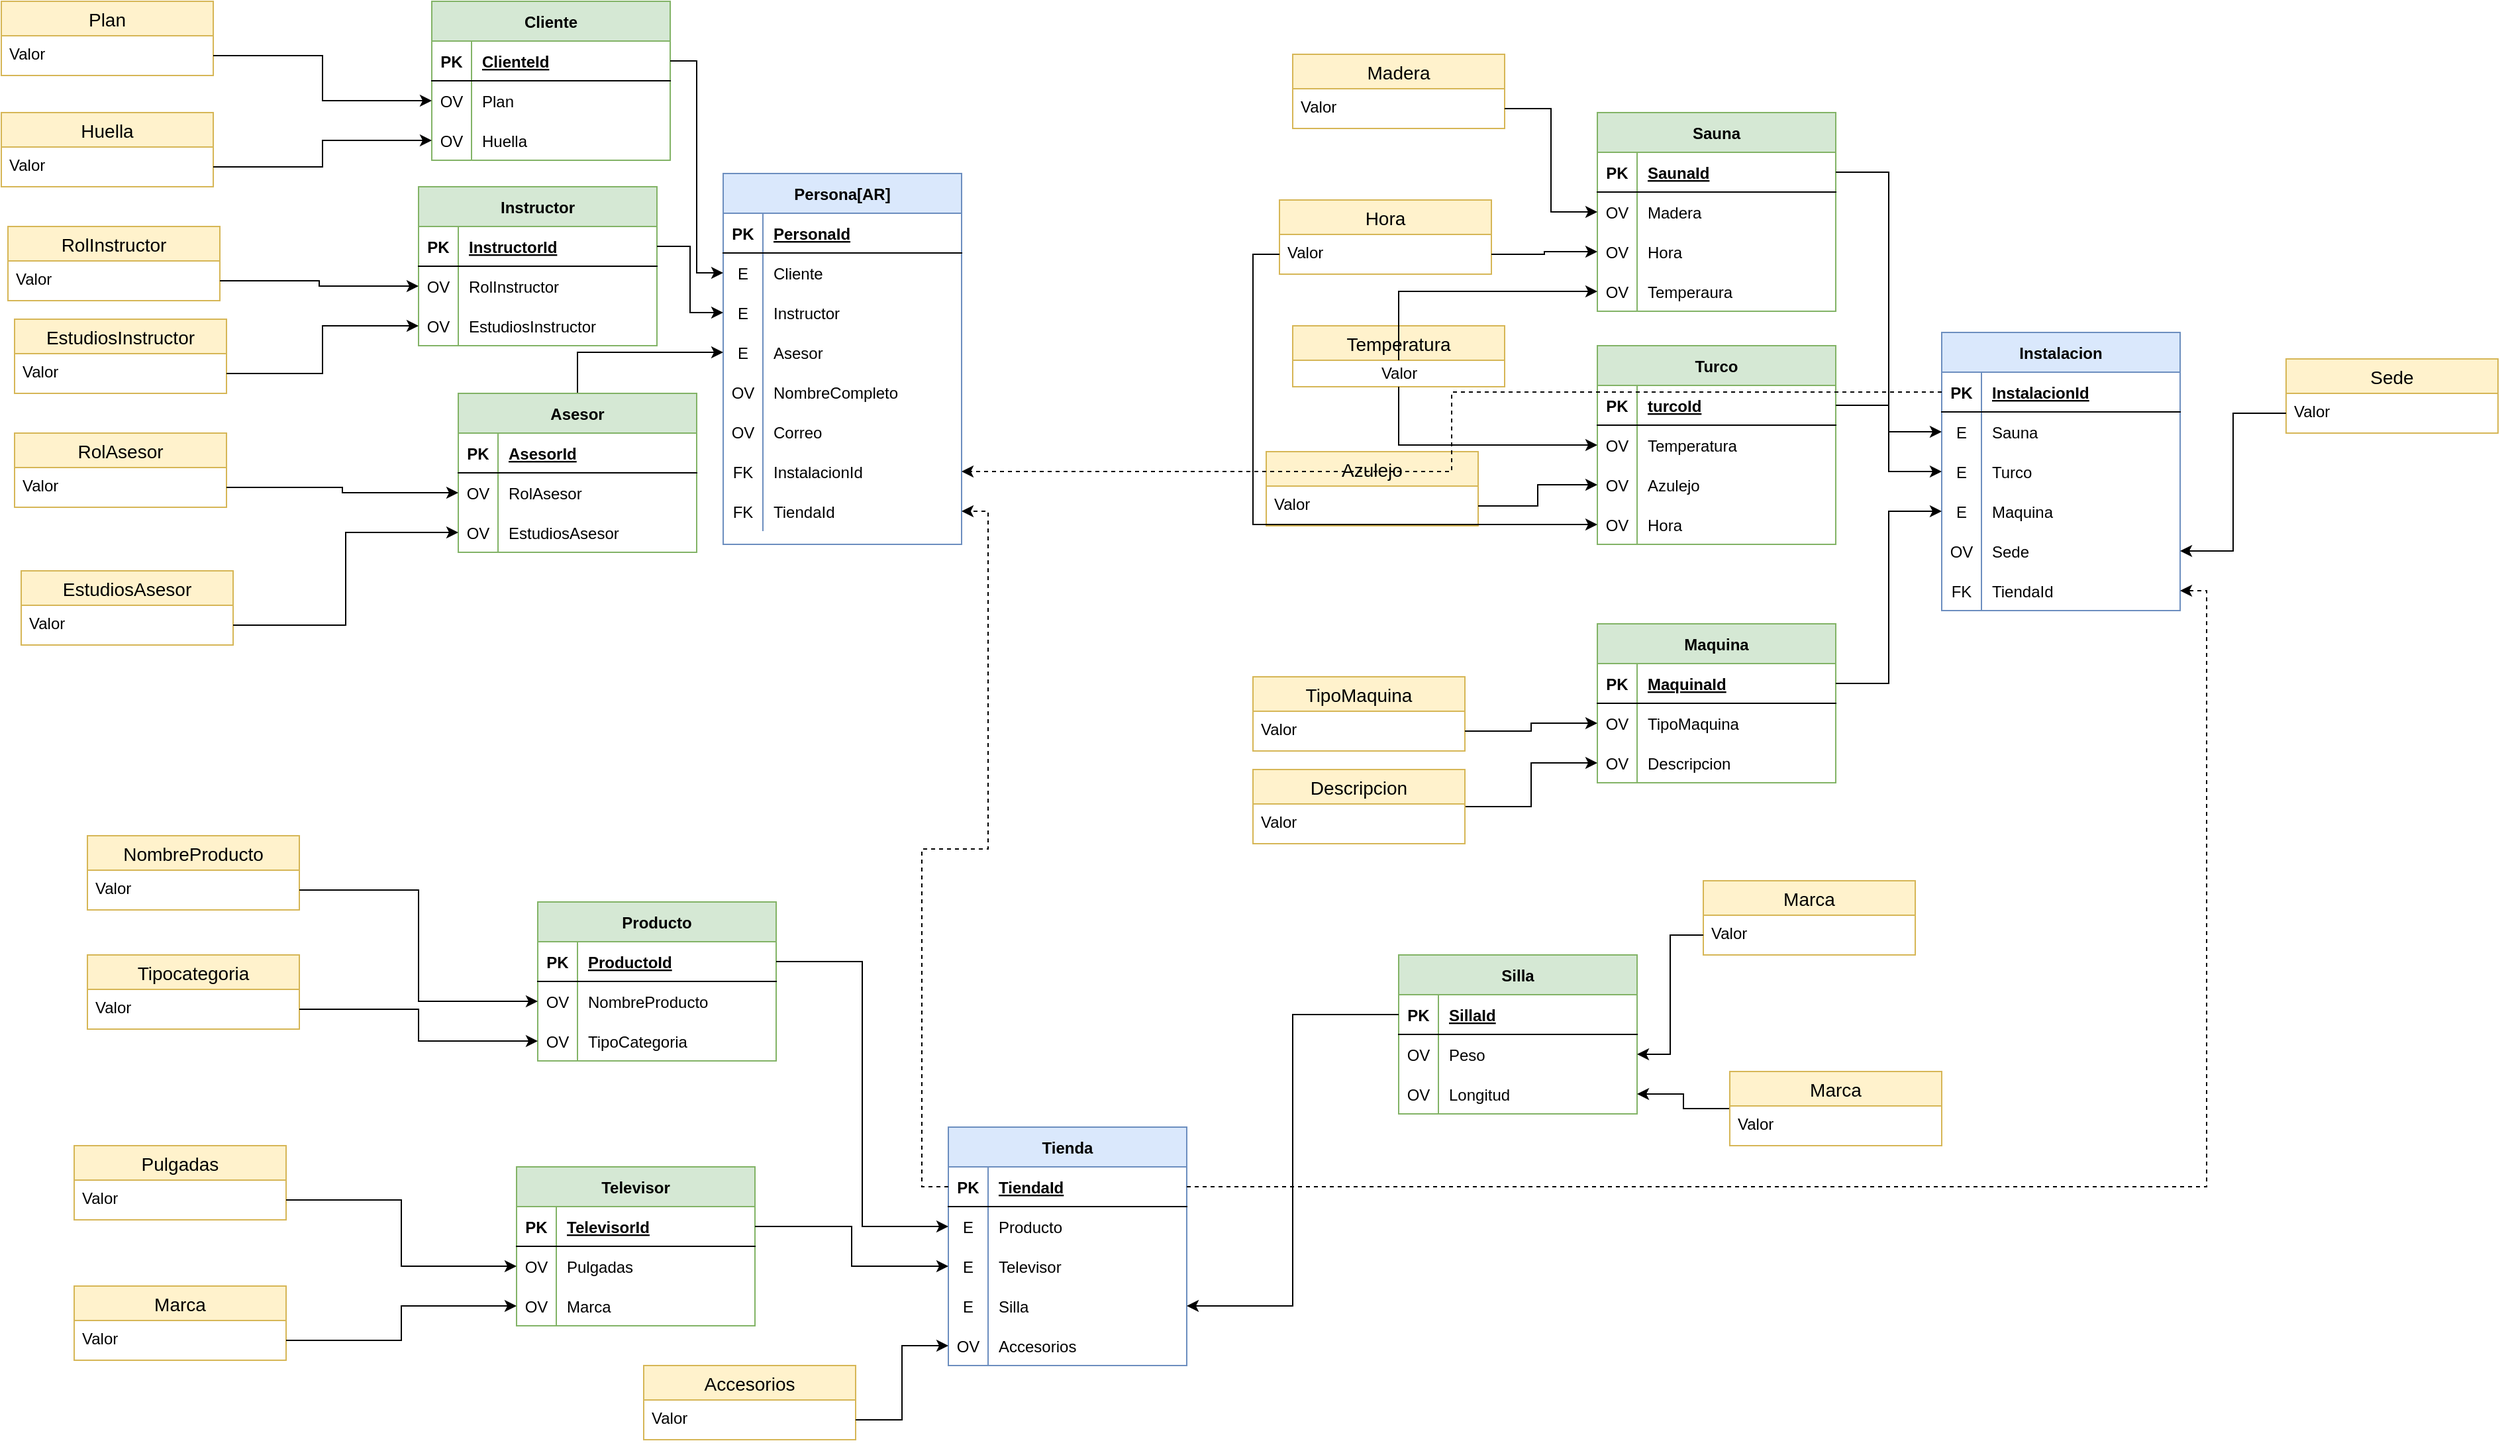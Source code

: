 <mxfile version="20.0.1" type="device"><diagram id="_oqGPfGgC2nhYQQ_QtMT" name="Page-1"><mxGraphModel dx="1422" dy="729" grid="1" gridSize="10" guides="1" tooltips="1" connect="1" arrows="1" fold="1" page="1" pageScale="1" pageWidth="827" pageHeight="1169" math="0" shadow="0"><root><mxCell id="0"/><mxCell id="1" parent="0"/><mxCell id="pfW1knksQyarEw1GEsjY-2" value="Persona[AR]" style="shape=table;startSize=30;container=1;collapsible=1;childLayout=tableLayout;fixedRows=1;rowLines=0;fontStyle=1;align=center;resizeLast=1;fillColor=#dae8fc;strokeColor=#6c8ebf;" vertex="1" parent="1"><mxGeometry x="570" y="150" width="180" height="280" as="geometry"/></mxCell><mxCell id="pfW1knksQyarEw1GEsjY-3" value="" style="shape=tableRow;horizontal=0;startSize=0;swimlaneHead=0;swimlaneBody=0;fillColor=none;collapsible=0;dropTarget=0;points=[[0,0.5],[1,0.5]];portConstraint=eastwest;top=0;left=0;right=0;bottom=1;" vertex="1" parent="pfW1knksQyarEw1GEsjY-2"><mxGeometry y="30" width="180" height="30" as="geometry"/></mxCell><mxCell id="pfW1knksQyarEw1GEsjY-4" value="PK" style="shape=partialRectangle;connectable=0;fillColor=none;top=0;left=0;bottom=0;right=0;fontStyle=1;overflow=hidden;" vertex="1" parent="pfW1knksQyarEw1GEsjY-3"><mxGeometry width="30" height="30" as="geometry"><mxRectangle width="30" height="30" as="alternateBounds"/></mxGeometry></mxCell><mxCell id="pfW1knksQyarEw1GEsjY-5" value="PersonaId" style="shape=partialRectangle;connectable=0;fillColor=none;top=0;left=0;bottom=0;right=0;align=left;spacingLeft=6;fontStyle=5;overflow=hidden;" vertex="1" parent="pfW1knksQyarEw1GEsjY-3"><mxGeometry x="30" width="150" height="30" as="geometry"><mxRectangle width="150" height="30" as="alternateBounds"/></mxGeometry></mxCell><mxCell id="pfW1knksQyarEw1GEsjY-6" value="" style="shape=tableRow;horizontal=0;startSize=0;swimlaneHead=0;swimlaneBody=0;fillColor=none;collapsible=0;dropTarget=0;points=[[0,0.5],[1,0.5]];portConstraint=eastwest;top=0;left=0;right=0;bottom=0;" vertex="1" parent="pfW1knksQyarEw1GEsjY-2"><mxGeometry y="60" width="180" height="30" as="geometry"/></mxCell><mxCell id="pfW1knksQyarEw1GEsjY-7" value="E" style="shape=partialRectangle;connectable=0;fillColor=none;top=0;left=0;bottom=0;right=0;editable=1;overflow=hidden;" vertex="1" parent="pfW1knksQyarEw1GEsjY-6"><mxGeometry width="30" height="30" as="geometry"><mxRectangle width="30" height="30" as="alternateBounds"/></mxGeometry></mxCell><mxCell id="pfW1knksQyarEw1GEsjY-8" value="Cliente" style="shape=partialRectangle;connectable=0;fillColor=none;top=0;left=0;bottom=0;right=0;align=left;spacingLeft=6;overflow=hidden;" vertex="1" parent="pfW1knksQyarEw1GEsjY-6"><mxGeometry x="30" width="150" height="30" as="geometry"><mxRectangle width="150" height="30" as="alternateBounds"/></mxGeometry></mxCell><mxCell id="pfW1knksQyarEw1GEsjY-9" value="" style="shape=tableRow;horizontal=0;startSize=0;swimlaneHead=0;swimlaneBody=0;fillColor=none;collapsible=0;dropTarget=0;points=[[0,0.5],[1,0.5]];portConstraint=eastwest;top=0;left=0;right=0;bottom=0;" vertex="1" parent="pfW1knksQyarEw1GEsjY-2"><mxGeometry y="90" width="180" height="30" as="geometry"/></mxCell><mxCell id="pfW1knksQyarEw1GEsjY-10" value="E" style="shape=partialRectangle;connectable=0;fillColor=none;top=0;left=0;bottom=0;right=0;editable=1;overflow=hidden;" vertex="1" parent="pfW1knksQyarEw1GEsjY-9"><mxGeometry width="30" height="30" as="geometry"><mxRectangle width="30" height="30" as="alternateBounds"/></mxGeometry></mxCell><mxCell id="pfW1knksQyarEw1GEsjY-11" value="Instructor" style="shape=partialRectangle;connectable=0;fillColor=none;top=0;left=0;bottom=0;right=0;align=left;spacingLeft=6;overflow=hidden;" vertex="1" parent="pfW1knksQyarEw1GEsjY-9"><mxGeometry x="30" width="150" height="30" as="geometry"><mxRectangle width="150" height="30" as="alternateBounds"/></mxGeometry></mxCell><mxCell id="pfW1knksQyarEw1GEsjY-12" value="" style="shape=tableRow;horizontal=0;startSize=0;swimlaneHead=0;swimlaneBody=0;fillColor=none;collapsible=0;dropTarget=0;points=[[0,0.5],[1,0.5]];portConstraint=eastwest;top=0;left=0;right=0;bottom=0;" vertex="1" parent="pfW1knksQyarEw1GEsjY-2"><mxGeometry y="120" width="180" height="30" as="geometry"/></mxCell><mxCell id="pfW1knksQyarEw1GEsjY-13" value="E" style="shape=partialRectangle;connectable=0;fillColor=none;top=0;left=0;bottom=0;right=0;editable=1;overflow=hidden;" vertex="1" parent="pfW1knksQyarEw1GEsjY-12"><mxGeometry width="30" height="30" as="geometry"><mxRectangle width="30" height="30" as="alternateBounds"/></mxGeometry></mxCell><mxCell id="pfW1knksQyarEw1GEsjY-14" value="Asesor" style="shape=partialRectangle;connectable=0;fillColor=none;top=0;left=0;bottom=0;right=0;align=left;spacingLeft=6;overflow=hidden;" vertex="1" parent="pfW1knksQyarEw1GEsjY-12"><mxGeometry x="30" width="150" height="30" as="geometry"><mxRectangle width="150" height="30" as="alternateBounds"/></mxGeometry></mxCell><mxCell id="pfW1knksQyarEw1GEsjY-15" value="" style="shape=tableRow;horizontal=0;startSize=0;swimlaneHead=0;swimlaneBody=0;fillColor=none;collapsible=0;dropTarget=0;points=[[0,0.5],[1,0.5]];portConstraint=eastwest;top=0;left=0;right=0;bottom=0;" vertex="1" parent="pfW1knksQyarEw1GEsjY-2"><mxGeometry y="150" width="180" height="30" as="geometry"/></mxCell><mxCell id="pfW1knksQyarEw1GEsjY-16" value="OV" style="shape=partialRectangle;connectable=0;fillColor=none;top=0;left=0;bottom=0;right=0;editable=1;overflow=hidden;" vertex="1" parent="pfW1knksQyarEw1GEsjY-15"><mxGeometry width="30" height="30" as="geometry"><mxRectangle width="30" height="30" as="alternateBounds"/></mxGeometry></mxCell><mxCell id="pfW1knksQyarEw1GEsjY-17" value="NombreCompleto" style="shape=partialRectangle;connectable=0;fillColor=none;top=0;left=0;bottom=0;right=0;align=left;spacingLeft=6;overflow=hidden;" vertex="1" parent="pfW1knksQyarEw1GEsjY-15"><mxGeometry x="30" width="150" height="30" as="geometry"><mxRectangle width="150" height="30" as="alternateBounds"/></mxGeometry></mxCell><mxCell id="pfW1knksQyarEw1GEsjY-18" value="" style="shape=tableRow;horizontal=0;startSize=0;swimlaneHead=0;swimlaneBody=0;fillColor=none;collapsible=0;dropTarget=0;points=[[0,0.5],[1,0.5]];portConstraint=eastwest;top=0;left=0;right=0;bottom=0;" vertex="1" parent="pfW1knksQyarEw1GEsjY-2"><mxGeometry y="180" width="180" height="30" as="geometry"/></mxCell><mxCell id="pfW1knksQyarEw1GEsjY-19" value="OV" style="shape=partialRectangle;connectable=0;fillColor=none;top=0;left=0;bottom=0;right=0;editable=1;overflow=hidden;" vertex="1" parent="pfW1knksQyarEw1GEsjY-18"><mxGeometry width="30" height="30" as="geometry"><mxRectangle width="30" height="30" as="alternateBounds"/></mxGeometry></mxCell><mxCell id="pfW1knksQyarEw1GEsjY-20" value="Correo" style="shape=partialRectangle;connectable=0;fillColor=none;top=0;left=0;bottom=0;right=0;align=left;spacingLeft=6;overflow=hidden;" vertex="1" parent="pfW1knksQyarEw1GEsjY-18"><mxGeometry x="30" width="150" height="30" as="geometry"><mxRectangle width="150" height="30" as="alternateBounds"/></mxGeometry></mxCell><mxCell id="pfW1knksQyarEw1GEsjY-21" value="" style="shape=tableRow;horizontal=0;startSize=0;swimlaneHead=0;swimlaneBody=0;fillColor=none;collapsible=0;dropTarget=0;points=[[0,0.5],[1,0.5]];portConstraint=eastwest;top=0;left=0;right=0;bottom=0;" vertex="1" parent="pfW1knksQyarEw1GEsjY-2"><mxGeometry y="210" width="180" height="30" as="geometry"/></mxCell><mxCell id="pfW1knksQyarEw1GEsjY-22" value="FK" style="shape=partialRectangle;connectable=0;fillColor=none;top=0;left=0;bottom=0;right=0;editable=1;overflow=hidden;" vertex="1" parent="pfW1knksQyarEw1GEsjY-21"><mxGeometry width="30" height="30" as="geometry"><mxRectangle width="30" height="30" as="alternateBounds"/></mxGeometry></mxCell><mxCell id="pfW1knksQyarEw1GEsjY-23" value="InstalacionId" style="shape=partialRectangle;connectable=0;fillColor=none;top=0;left=0;bottom=0;right=0;align=left;spacingLeft=6;overflow=hidden;" vertex="1" parent="pfW1knksQyarEw1GEsjY-21"><mxGeometry x="30" width="150" height="30" as="geometry"><mxRectangle width="150" height="30" as="alternateBounds"/></mxGeometry></mxCell><mxCell id="pfW1knksQyarEw1GEsjY-24" value="" style="shape=tableRow;horizontal=0;startSize=0;swimlaneHead=0;swimlaneBody=0;fillColor=none;collapsible=0;dropTarget=0;points=[[0,0.5],[1,0.5]];portConstraint=eastwest;top=0;left=0;right=0;bottom=0;" vertex="1" parent="pfW1knksQyarEw1GEsjY-2"><mxGeometry y="240" width="180" height="30" as="geometry"/></mxCell><mxCell id="pfW1knksQyarEw1GEsjY-25" value="FK" style="shape=partialRectangle;connectable=0;fillColor=none;top=0;left=0;bottom=0;right=0;editable=1;overflow=hidden;" vertex="1" parent="pfW1knksQyarEw1GEsjY-24"><mxGeometry width="30" height="30" as="geometry"><mxRectangle width="30" height="30" as="alternateBounds"/></mxGeometry></mxCell><mxCell id="pfW1knksQyarEw1GEsjY-26" value="TiendaId" style="shape=partialRectangle;connectable=0;fillColor=none;top=0;left=0;bottom=0;right=0;align=left;spacingLeft=6;overflow=hidden;" vertex="1" parent="pfW1knksQyarEw1GEsjY-24"><mxGeometry x="30" width="150" height="30" as="geometry"><mxRectangle width="150" height="30" as="alternateBounds"/></mxGeometry></mxCell><mxCell id="pfW1knksQyarEw1GEsjY-27" value="Cliente" style="shape=table;startSize=30;container=1;collapsible=1;childLayout=tableLayout;fixedRows=1;rowLines=0;fontStyle=1;align=center;resizeLast=1;fillColor=#d5e8d4;strokeColor=#82b366;" vertex="1" parent="1"><mxGeometry x="350" y="20" width="180" height="120" as="geometry"/></mxCell><mxCell id="pfW1knksQyarEw1GEsjY-28" value="" style="shape=tableRow;horizontal=0;startSize=0;swimlaneHead=0;swimlaneBody=0;fillColor=none;collapsible=0;dropTarget=0;points=[[0,0.5],[1,0.5]];portConstraint=eastwest;top=0;left=0;right=0;bottom=1;" vertex="1" parent="pfW1knksQyarEw1GEsjY-27"><mxGeometry y="30" width="180" height="30" as="geometry"/></mxCell><mxCell id="pfW1knksQyarEw1GEsjY-29" value="PK" style="shape=partialRectangle;connectable=0;fillColor=none;top=0;left=0;bottom=0;right=0;fontStyle=1;overflow=hidden;" vertex="1" parent="pfW1knksQyarEw1GEsjY-28"><mxGeometry width="30" height="30" as="geometry"><mxRectangle width="30" height="30" as="alternateBounds"/></mxGeometry></mxCell><mxCell id="pfW1knksQyarEw1GEsjY-30" value="ClienteId" style="shape=partialRectangle;connectable=0;fillColor=none;top=0;left=0;bottom=0;right=0;align=left;spacingLeft=6;fontStyle=5;overflow=hidden;" vertex="1" parent="pfW1knksQyarEw1GEsjY-28"><mxGeometry x="30" width="150" height="30" as="geometry"><mxRectangle width="150" height="30" as="alternateBounds"/></mxGeometry></mxCell><mxCell id="pfW1knksQyarEw1GEsjY-31" value="" style="shape=tableRow;horizontal=0;startSize=0;swimlaneHead=0;swimlaneBody=0;fillColor=none;collapsible=0;dropTarget=0;points=[[0,0.5],[1,0.5]];portConstraint=eastwest;top=0;left=0;right=0;bottom=0;" vertex="1" parent="pfW1knksQyarEw1GEsjY-27"><mxGeometry y="60" width="180" height="30" as="geometry"/></mxCell><mxCell id="pfW1knksQyarEw1GEsjY-32" value="OV" style="shape=partialRectangle;connectable=0;fillColor=none;top=0;left=0;bottom=0;right=0;editable=1;overflow=hidden;" vertex="1" parent="pfW1knksQyarEw1GEsjY-31"><mxGeometry width="30" height="30" as="geometry"><mxRectangle width="30" height="30" as="alternateBounds"/></mxGeometry></mxCell><mxCell id="pfW1knksQyarEw1GEsjY-33" value="Plan" style="shape=partialRectangle;connectable=0;fillColor=none;top=0;left=0;bottom=0;right=0;align=left;spacingLeft=6;overflow=hidden;" vertex="1" parent="pfW1knksQyarEw1GEsjY-31"><mxGeometry x="30" width="150" height="30" as="geometry"><mxRectangle width="150" height="30" as="alternateBounds"/></mxGeometry></mxCell><mxCell id="pfW1knksQyarEw1GEsjY-34" value="" style="shape=tableRow;horizontal=0;startSize=0;swimlaneHead=0;swimlaneBody=0;fillColor=none;collapsible=0;dropTarget=0;points=[[0,0.5],[1,0.5]];portConstraint=eastwest;top=0;left=0;right=0;bottom=0;" vertex="1" parent="pfW1knksQyarEw1GEsjY-27"><mxGeometry y="90" width="180" height="30" as="geometry"/></mxCell><mxCell id="pfW1knksQyarEw1GEsjY-35" value="OV" style="shape=partialRectangle;connectable=0;fillColor=none;top=0;left=0;bottom=0;right=0;editable=1;overflow=hidden;" vertex="1" parent="pfW1knksQyarEw1GEsjY-34"><mxGeometry width="30" height="30" as="geometry"><mxRectangle width="30" height="30" as="alternateBounds"/></mxGeometry></mxCell><mxCell id="pfW1knksQyarEw1GEsjY-36" value="Huella" style="shape=partialRectangle;connectable=0;fillColor=none;top=0;left=0;bottom=0;right=0;align=left;spacingLeft=6;overflow=hidden;" vertex="1" parent="pfW1knksQyarEw1GEsjY-34"><mxGeometry x="30" width="150" height="30" as="geometry"><mxRectangle width="150" height="30" as="alternateBounds"/></mxGeometry></mxCell><mxCell id="pfW1knksQyarEw1GEsjY-40" value="Instructor" style="shape=table;startSize=30;container=1;collapsible=1;childLayout=tableLayout;fixedRows=1;rowLines=0;fontStyle=1;align=center;resizeLast=1;fillColor=#d5e8d4;strokeColor=#82b366;" vertex="1" parent="1"><mxGeometry x="340" y="160" width="180" height="120" as="geometry"/></mxCell><mxCell id="pfW1knksQyarEw1GEsjY-41" value="" style="shape=tableRow;horizontal=0;startSize=0;swimlaneHead=0;swimlaneBody=0;fillColor=none;collapsible=0;dropTarget=0;points=[[0,0.5],[1,0.5]];portConstraint=eastwest;top=0;left=0;right=0;bottom=1;" vertex="1" parent="pfW1knksQyarEw1GEsjY-40"><mxGeometry y="30" width="180" height="30" as="geometry"/></mxCell><mxCell id="pfW1knksQyarEw1GEsjY-42" value="PK" style="shape=partialRectangle;connectable=0;fillColor=none;top=0;left=0;bottom=0;right=0;fontStyle=1;overflow=hidden;" vertex="1" parent="pfW1knksQyarEw1GEsjY-41"><mxGeometry width="30" height="30" as="geometry"><mxRectangle width="30" height="30" as="alternateBounds"/></mxGeometry></mxCell><mxCell id="pfW1knksQyarEw1GEsjY-43" value="InstructorId" style="shape=partialRectangle;connectable=0;fillColor=none;top=0;left=0;bottom=0;right=0;align=left;spacingLeft=6;fontStyle=5;overflow=hidden;" vertex="1" parent="pfW1knksQyarEw1GEsjY-41"><mxGeometry x="30" width="150" height="30" as="geometry"><mxRectangle width="150" height="30" as="alternateBounds"/></mxGeometry></mxCell><mxCell id="pfW1knksQyarEw1GEsjY-44" value="" style="shape=tableRow;horizontal=0;startSize=0;swimlaneHead=0;swimlaneBody=0;fillColor=none;collapsible=0;dropTarget=0;points=[[0,0.5],[1,0.5]];portConstraint=eastwest;top=0;left=0;right=0;bottom=0;" vertex="1" parent="pfW1knksQyarEw1GEsjY-40"><mxGeometry y="60" width="180" height="30" as="geometry"/></mxCell><mxCell id="pfW1knksQyarEw1GEsjY-45" value="OV" style="shape=partialRectangle;connectable=0;fillColor=none;top=0;left=0;bottom=0;right=0;editable=1;overflow=hidden;" vertex="1" parent="pfW1knksQyarEw1GEsjY-44"><mxGeometry width="30" height="30" as="geometry"><mxRectangle width="30" height="30" as="alternateBounds"/></mxGeometry></mxCell><mxCell id="pfW1knksQyarEw1GEsjY-46" value="RolInstructor" style="shape=partialRectangle;connectable=0;fillColor=none;top=0;left=0;bottom=0;right=0;align=left;spacingLeft=6;overflow=hidden;" vertex="1" parent="pfW1knksQyarEw1GEsjY-44"><mxGeometry x="30" width="150" height="30" as="geometry"><mxRectangle width="150" height="30" as="alternateBounds"/></mxGeometry></mxCell><mxCell id="pfW1knksQyarEw1GEsjY-47" value="" style="shape=tableRow;horizontal=0;startSize=0;swimlaneHead=0;swimlaneBody=0;fillColor=none;collapsible=0;dropTarget=0;points=[[0,0.5],[1,0.5]];portConstraint=eastwest;top=0;left=0;right=0;bottom=0;" vertex="1" parent="pfW1knksQyarEw1GEsjY-40"><mxGeometry y="90" width="180" height="30" as="geometry"/></mxCell><mxCell id="pfW1knksQyarEw1GEsjY-48" value="OV" style="shape=partialRectangle;connectable=0;fillColor=none;top=0;left=0;bottom=0;right=0;editable=1;overflow=hidden;" vertex="1" parent="pfW1knksQyarEw1GEsjY-47"><mxGeometry width="30" height="30" as="geometry"><mxRectangle width="30" height="30" as="alternateBounds"/></mxGeometry></mxCell><mxCell id="pfW1knksQyarEw1GEsjY-49" value="EstudiosInstructor" style="shape=partialRectangle;connectable=0;fillColor=none;top=0;left=0;bottom=0;right=0;align=left;spacingLeft=6;overflow=hidden;" vertex="1" parent="pfW1knksQyarEw1GEsjY-47"><mxGeometry x="30" width="150" height="30" as="geometry"><mxRectangle width="150" height="30" as="alternateBounds"/></mxGeometry></mxCell><mxCell id="pfW1knksQyarEw1GEsjY-66" style="edgeStyle=orthogonalEdgeStyle;rounded=0;orthogonalLoop=1;jettySize=auto;html=1;entryX=0;entryY=0.5;entryDx=0;entryDy=0;" edge="1" parent="1" source="pfW1knksQyarEw1GEsjY-53" target="pfW1knksQyarEw1GEsjY-12"><mxGeometry relative="1" as="geometry"/></mxCell><mxCell id="pfW1knksQyarEw1GEsjY-53" value="Asesor" style="shape=table;startSize=30;container=1;collapsible=1;childLayout=tableLayout;fixedRows=1;rowLines=0;fontStyle=1;align=center;resizeLast=1;fillColor=#d5e8d4;strokeColor=#82b366;" vertex="1" parent="1"><mxGeometry x="370" y="316" width="180" height="120" as="geometry"/></mxCell><mxCell id="pfW1knksQyarEw1GEsjY-54" value="" style="shape=tableRow;horizontal=0;startSize=0;swimlaneHead=0;swimlaneBody=0;fillColor=none;collapsible=0;dropTarget=0;points=[[0,0.5],[1,0.5]];portConstraint=eastwest;top=0;left=0;right=0;bottom=1;" vertex="1" parent="pfW1knksQyarEw1GEsjY-53"><mxGeometry y="30" width="180" height="30" as="geometry"/></mxCell><mxCell id="pfW1knksQyarEw1GEsjY-55" value="PK" style="shape=partialRectangle;connectable=0;fillColor=none;top=0;left=0;bottom=0;right=0;fontStyle=1;overflow=hidden;" vertex="1" parent="pfW1knksQyarEw1GEsjY-54"><mxGeometry width="30" height="30" as="geometry"><mxRectangle width="30" height="30" as="alternateBounds"/></mxGeometry></mxCell><mxCell id="pfW1knksQyarEw1GEsjY-56" value="AsesorId" style="shape=partialRectangle;connectable=0;fillColor=none;top=0;left=0;bottom=0;right=0;align=left;spacingLeft=6;fontStyle=5;overflow=hidden;" vertex="1" parent="pfW1knksQyarEw1GEsjY-54"><mxGeometry x="30" width="150" height="30" as="geometry"><mxRectangle width="150" height="30" as="alternateBounds"/></mxGeometry></mxCell><mxCell id="pfW1knksQyarEw1GEsjY-57" value="" style="shape=tableRow;horizontal=0;startSize=0;swimlaneHead=0;swimlaneBody=0;fillColor=none;collapsible=0;dropTarget=0;points=[[0,0.5],[1,0.5]];portConstraint=eastwest;top=0;left=0;right=0;bottom=0;" vertex="1" parent="pfW1knksQyarEw1GEsjY-53"><mxGeometry y="60" width="180" height="30" as="geometry"/></mxCell><mxCell id="pfW1knksQyarEw1GEsjY-58" value="OV" style="shape=partialRectangle;connectable=0;fillColor=none;top=0;left=0;bottom=0;right=0;editable=1;overflow=hidden;" vertex="1" parent="pfW1knksQyarEw1GEsjY-57"><mxGeometry width="30" height="30" as="geometry"><mxRectangle width="30" height="30" as="alternateBounds"/></mxGeometry></mxCell><mxCell id="pfW1knksQyarEw1GEsjY-59" value="RolAsesor" style="shape=partialRectangle;connectable=0;fillColor=none;top=0;left=0;bottom=0;right=0;align=left;spacingLeft=6;overflow=hidden;" vertex="1" parent="pfW1knksQyarEw1GEsjY-57"><mxGeometry x="30" width="150" height="30" as="geometry"><mxRectangle width="150" height="30" as="alternateBounds"/></mxGeometry></mxCell><mxCell id="pfW1knksQyarEw1GEsjY-60" value="" style="shape=tableRow;horizontal=0;startSize=0;swimlaneHead=0;swimlaneBody=0;fillColor=none;collapsible=0;dropTarget=0;points=[[0,0.5],[1,0.5]];portConstraint=eastwest;top=0;left=0;right=0;bottom=0;" vertex="1" parent="pfW1knksQyarEw1GEsjY-53"><mxGeometry y="90" width="180" height="30" as="geometry"/></mxCell><mxCell id="pfW1knksQyarEw1GEsjY-61" value="OV" style="shape=partialRectangle;connectable=0;fillColor=none;top=0;left=0;bottom=0;right=0;editable=1;overflow=hidden;" vertex="1" parent="pfW1knksQyarEw1GEsjY-60"><mxGeometry width="30" height="30" as="geometry"><mxRectangle width="30" height="30" as="alternateBounds"/></mxGeometry></mxCell><mxCell id="pfW1knksQyarEw1GEsjY-62" value="EstudiosAsesor" style="shape=partialRectangle;connectable=0;fillColor=none;top=0;left=0;bottom=0;right=0;align=left;spacingLeft=6;overflow=hidden;" vertex="1" parent="pfW1knksQyarEw1GEsjY-60"><mxGeometry x="30" width="150" height="30" as="geometry"><mxRectangle width="150" height="30" as="alternateBounds"/></mxGeometry></mxCell><mxCell id="pfW1knksQyarEw1GEsjY-69" style="edgeStyle=orthogonalEdgeStyle;rounded=0;orthogonalLoop=1;jettySize=auto;html=1;exitX=1;exitY=0.5;exitDx=0;exitDy=0;" edge="1" parent="1" source="pfW1knksQyarEw1GEsjY-41" target="pfW1knksQyarEw1GEsjY-9"><mxGeometry relative="1" as="geometry"/></mxCell><mxCell id="pfW1knksQyarEw1GEsjY-70" style="edgeStyle=orthogonalEdgeStyle;rounded=0;orthogonalLoop=1;jettySize=auto;html=1;entryX=0;entryY=0.5;entryDx=0;entryDy=0;" edge="1" parent="1" source="pfW1knksQyarEw1GEsjY-28" target="pfW1knksQyarEw1GEsjY-6"><mxGeometry relative="1" as="geometry"/></mxCell><mxCell id="pfW1knksQyarEw1GEsjY-71" value="Instalacion" style="shape=table;startSize=30;container=1;collapsible=1;childLayout=tableLayout;fixedRows=1;rowLines=0;fontStyle=1;align=center;resizeLast=1;fillColor=#dae8fc;strokeColor=#6c8ebf;" vertex="1" parent="1"><mxGeometry x="1490" y="270" width="180" height="210" as="geometry"/></mxCell><mxCell id="pfW1knksQyarEw1GEsjY-72" value="" style="shape=tableRow;horizontal=0;startSize=0;swimlaneHead=0;swimlaneBody=0;fillColor=none;collapsible=0;dropTarget=0;points=[[0,0.5],[1,0.5]];portConstraint=eastwest;top=0;left=0;right=0;bottom=1;" vertex="1" parent="pfW1knksQyarEw1GEsjY-71"><mxGeometry y="30" width="180" height="30" as="geometry"/></mxCell><mxCell id="pfW1knksQyarEw1GEsjY-73" value="PK" style="shape=partialRectangle;connectable=0;fillColor=none;top=0;left=0;bottom=0;right=0;fontStyle=1;overflow=hidden;" vertex="1" parent="pfW1knksQyarEw1GEsjY-72"><mxGeometry width="30" height="30" as="geometry"><mxRectangle width="30" height="30" as="alternateBounds"/></mxGeometry></mxCell><mxCell id="pfW1knksQyarEw1GEsjY-74" value="InstalacionId" style="shape=partialRectangle;connectable=0;fillColor=none;top=0;left=0;bottom=0;right=0;align=left;spacingLeft=6;fontStyle=5;overflow=hidden;" vertex="1" parent="pfW1knksQyarEw1GEsjY-72"><mxGeometry x="30" width="150" height="30" as="geometry"><mxRectangle width="150" height="30" as="alternateBounds"/></mxGeometry></mxCell><mxCell id="pfW1knksQyarEw1GEsjY-75" value="" style="shape=tableRow;horizontal=0;startSize=0;swimlaneHead=0;swimlaneBody=0;fillColor=none;collapsible=0;dropTarget=0;points=[[0,0.5],[1,0.5]];portConstraint=eastwest;top=0;left=0;right=0;bottom=0;" vertex="1" parent="pfW1knksQyarEw1GEsjY-71"><mxGeometry y="60" width="180" height="30" as="geometry"/></mxCell><mxCell id="pfW1knksQyarEw1GEsjY-76" value="E" style="shape=partialRectangle;connectable=0;fillColor=none;top=0;left=0;bottom=0;right=0;editable=1;overflow=hidden;" vertex="1" parent="pfW1knksQyarEw1GEsjY-75"><mxGeometry width="30" height="30" as="geometry"><mxRectangle width="30" height="30" as="alternateBounds"/></mxGeometry></mxCell><mxCell id="pfW1knksQyarEw1GEsjY-77" value="Sauna" style="shape=partialRectangle;connectable=0;fillColor=none;top=0;left=0;bottom=0;right=0;align=left;spacingLeft=6;overflow=hidden;" vertex="1" parent="pfW1knksQyarEw1GEsjY-75"><mxGeometry x="30" width="150" height="30" as="geometry"><mxRectangle width="150" height="30" as="alternateBounds"/></mxGeometry></mxCell><mxCell id="pfW1knksQyarEw1GEsjY-78" value="" style="shape=tableRow;horizontal=0;startSize=0;swimlaneHead=0;swimlaneBody=0;fillColor=none;collapsible=0;dropTarget=0;points=[[0,0.5],[1,0.5]];portConstraint=eastwest;top=0;left=0;right=0;bottom=0;" vertex="1" parent="pfW1knksQyarEw1GEsjY-71"><mxGeometry y="90" width="180" height="30" as="geometry"/></mxCell><mxCell id="pfW1knksQyarEw1GEsjY-79" value="E" style="shape=partialRectangle;connectable=0;fillColor=none;top=0;left=0;bottom=0;right=0;editable=1;overflow=hidden;" vertex="1" parent="pfW1knksQyarEw1GEsjY-78"><mxGeometry width="30" height="30" as="geometry"><mxRectangle width="30" height="30" as="alternateBounds"/></mxGeometry></mxCell><mxCell id="pfW1knksQyarEw1GEsjY-80" value="Turco" style="shape=partialRectangle;connectable=0;fillColor=none;top=0;left=0;bottom=0;right=0;align=left;spacingLeft=6;overflow=hidden;" vertex="1" parent="pfW1knksQyarEw1GEsjY-78"><mxGeometry x="30" width="150" height="30" as="geometry"><mxRectangle width="150" height="30" as="alternateBounds"/></mxGeometry></mxCell><mxCell id="pfW1knksQyarEw1GEsjY-81" value="" style="shape=tableRow;horizontal=0;startSize=0;swimlaneHead=0;swimlaneBody=0;fillColor=none;collapsible=0;dropTarget=0;points=[[0,0.5],[1,0.5]];portConstraint=eastwest;top=0;left=0;right=0;bottom=0;" vertex="1" parent="pfW1knksQyarEw1GEsjY-71"><mxGeometry y="120" width="180" height="30" as="geometry"/></mxCell><mxCell id="pfW1knksQyarEw1GEsjY-82" value="E" style="shape=partialRectangle;connectable=0;fillColor=none;top=0;left=0;bottom=0;right=0;editable=1;overflow=hidden;" vertex="1" parent="pfW1knksQyarEw1GEsjY-81"><mxGeometry width="30" height="30" as="geometry"><mxRectangle width="30" height="30" as="alternateBounds"/></mxGeometry></mxCell><mxCell id="pfW1knksQyarEw1GEsjY-83" value="Maquina" style="shape=partialRectangle;connectable=0;fillColor=none;top=0;left=0;bottom=0;right=0;align=left;spacingLeft=6;overflow=hidden;" vertex="1" parent="pfW1knksQyarEw1GEsjY-81"><mxGeometry x="30" width="150" height="30" as="geometry"><mxRectangle width="150" height="30" as="alternateBounds"/></mxGeometry></mxCell><mxCell id="pfW1knksQyarEw1GEsjY-84" value="" style="shape=tableRow;horizontal=0;startSize=0;swimlaneHead=0;swimlaneBody=0;fillColor=none;collapsible=0;dropTarget=0;points=[[0,0.5],[1,0.5]];portConstraint=eastwest;top=0;left=0;right=0;bottom=0;" vertex="1" parent="pfW1knksQyarEw1GEsjY-71"><mxGeometry y="150" width="180" height="30" as="geometry"/></mxCell><mxCell id="pfW1knksQyarEw1GEsjY-85" value="OV" style="shape=partialRectangle;connectable=0;fillColor=none;top=0;left=0;bottom=0;right=0;editable=1;overflow=hidden;" vertex="1" parent="pfW1knksQyarEw1GEsjY-84"><mxGeometry width="30" height="30" as="geometry"><mxRectangle width="30" height="30" as="alternateBounds"/></mxGeometry></mxCell><mxCell id="pfW1knksQyarEw1GEsjY-86" value="Sede" style="shape=partialRectangle;connectable=0;fillColor=none;top=0;left=0;bottom=0;right=0;align=left;spacingLeft=6;overflow=hidden;" vertex="1" parent="pfW1knksQyarEw1GEsjY-84"><mxGeometry x="30" width="150" height="30" as="geometry"><mxRectangle width="150" height="30" as="alternateBounds"/></mxGeometry></mxCell><mxCell id="pfW1knksQyarEw1GEsjY-317" value="" style="shape=tableRow;horizontal=0;startSize=0;swimlaneHead=0;swimlaneBody=0;fillColor=none;collapsible=0;dropTarget=0;points=[[0,0.5],[1,0.5]];portConstraint=eastwest;top=0;left=0;right=0;bottom=0;" vertex="1" parent="pfW1knksQyarEw1GEsjY-71"><mxGeometry y="180" width="180" height="30" as="geometry"/></mxCell><mxCell id="pfW1knksQyarEw1GEsjY-318" value="FK" style="shape=partialRectangle;connectable=0;fillColor=none;top=0;left=0;bottom=0;right=0;editable=1;overflow=hidden;" vertex="1" parent="pfW1knksQyarEw1GEsjY-317"><mxGeometry width="30" height="30" as="geometry"><mxRectangle width="30" height="30" as="alternateBounds"/></mxGeometry></mxCell><mxCell id="pfW1knksQyarEw1GEsjY-319" value="TiendaId" style="shape=partialRectangle;connectable=0;fillColor=none;top=0;left=0;bottom=0;right=0;align=left;spacingLeft=6;overflow=hidden;" vertex="1" parent="pfW1knksQyarEw1GEsjY-317"><mxGeometry x="30" width="150" height="30" as="geometry"><mxRectangle width="150" height="30" as="alternateBounds"/></mxGeometry></mxCell><mxCell id="pfW1knksQyarEw1GEsjY-87" value="Sauna" style="shape=table;startSize=30;container=1;collapsible=1;childLayout=tableLayout;fixedRows=1;rowLines=0;fontStyle=1;align=center;resizeLast=1;fillColor=#d5e8d4;strokeColor=#82b366;" vertex="1" parent="1"><mxGeometry x="1230" y="104" width="180" height="150" as="geometry"/></mxCell><mxCell id="pfW1knksQyarEw1GEsjY-88" value="" style="shape=tableRow;horizontal=0;startSize=0;swimlaneHead=0;swimlaneBody=0;fillColor=none;collapsible=0;dropTarget=0;points=[[0,0.5],[1,0.5]];portConstraint=eastwest;top=0;left=0;right=0;bottom=1;" vertex="1" parent="pfW1knksQyarEw1GEsjY-87"><mxGeometry y="30" width="180" height="30" as="geometry"/></mxCell><mxCell id="pfW1knksQyarEw1GEsjY-89" value="PK" style="shape=partialRectangle;connectable=0;fillColor=none;top=0;left=0;bottom=0;right=0;fontStyle=1;overflow=hidden;" vertex="1" parent="pfW1knksQyarEw1GEsjY-88"><mxGeometry width="30" height="30" as="geometry"><mxRectangle width="30" height="30" as="alternateBounds"/></mxGeometry></mxCell><mxCell id="pfW1knksQyarEw1GEsjY-90" value="SaunaId" style="shape=partialRectangle;connectable=0;fillColor=none;top=0;left=0;bottom=0;right=0;align=left;spacingLeft=6;fontStyle=5;overflow=hidden;" vertex="1" parent="pfW1knksQyarEw1GEsjY-88"><mxGeometry x="30" width="150" height="30" as="geometry"><mxRectangle width="150" height="30" as="alternateBounds"/></mxGeometry></mxCell><mxCell id="pfW1knksQyarEw1GEsjY-91" value="" style="shape=tableRow;horizontal=0;startSize=0;swimlaneHead=0;swimlaneBody=0;fillColor=none;collapsible=0;dropTarget=0;points=[[0,0.5],[1,0.5]];portConstraint=eastwest;top=0;left=0;right=0;bottom=0;" vertex="1" parent="pfW1knksQyarEw1GEsjY-87"><mxGeometry y="60" width="180" height="30" as="geometry"/></mxCell><mxCell id="pfW1knksQyarEw1GEsjY-92" value="OV" style="shape=partialRectangle;connectable=0;fillColor=none;top=0;left=0;bottom=0;right=0;editable=1;overflow=hidden;" vertex="1" parent="pfW1knksQyarEw1GEsjY-91"><mxGeometry width="30" height="30" as="geometry"><mxRectangle width="30" height="30" as="alternateBounds"/></mxGeometry></mxCell><mxCell id="pfW1knksQyarEw1GEsjY-93" value="Madera" style="shape=partialRectangle;connectable=0;fillColor=none;top=0;left=0;bottom=0;right=0;align=left;spacingLeft=6;overflow=hidden;" vertex="1" parent="pfW1knksQyarEw1GEsjY-91"><mxGeometry x="30" width="150" height="30" as="geometry"><mxRectangle width="150" height="30" as="alternateBounds"/></mxGeometry></mxCell><mxCell id="pfW1knksQyarEw1GEsjY-97" value="" style="shape=tableRow;horizontal=0;startSize=0;swimlaneHead=0;swimlaneBody=0;fillColor=none;collapsible=0;dropTarget=0;points=[[0,0.5],[1,0.5]];portConstraint=eastwest;top=0;left=0;right=0;bottom=0;" vertex="1" parent="pfW1knksQyarEw1GEsjY-87"><mxGeometry y="90" width="180" height="30" as="geometry"/></mxCell><mxCell id="pfW1knksQyarEw1GEsjY-98" value="OV" style="shape=partialRectangle;connectable=0;fillColor=none;top=0;left=0;bottom=0;right=0;editable=1;overflow=hidden;" vertex="1" parent="pfW1knksQyarEw1GEsjY-97"><mxGeometry width="30" height="30" as="geometry"><mxRectangle width="30" height="30" as="alternateBounds"/></mxGeometry></mxCell><mxCell id="pfW1knksQyarEw1GEsjY-99" value="Hora" style="shape=partialRectangle;connectable=0;fillColor=none;top=0;left=0;bottom=0;right=0;align=left;spacingLeft=6;overflow=hidden;" vertex="1" parent="pfW1knksQyarEw1GEsjY-97"><mxGeometry x="30" width="150" height="30" as="geometry"><mxRectangle width="150" height="30" as="alternateBounds"/></mxGeometry></mxCell><mxCell id="pfW1knksQyarEw1GEsjY-94" value="" style="shape=tableRow;horizontal=0;startSize=0;swimlaneHead=0;swimlaneBody=0;fillColor=none;collapsible=0;dropTarget=0;points=[[0,0.5],[1,0.5]];portConstraint=eastwest;top=0;left=0;right=0;bottom=0;" vertex="1" parent="pfW1knksQyarEw1GEsjY-87"><mxGeometry y="120" width="180" height="30" as="geometry"/></mxCell><mxCell id="pfW1knksQyarEw1GEsjY-95" value="OV" style="shape=partialRectangle;connectable=0;fillColor=none;top=0;left=0;bottom=0;right=0;editable=1;overflow=hidden;" vertex="1" parent="pfW1knksQyarEw1GEsjY-94"><mxGeometry width="30" height="30" as="geometry"><mxRectangle width="30" height="30" as="alternateBounds"/></mxGeometry></mxCell><mxCell id="pfW1knksQyarEw1GEsjY-96" value="Temperaura" style="shape=partialRectangle;connectable=0;fillColor=none;top=0;left=0;bottom=0;right=0;align=left;spacingLeft=6;overflow=hidden;" vertex="1" parent="pfW1knksQyarEw1GEsjY-94"><mxGeometry x="30" width="150" height="30" as="geometry"><mxRectangle width="150" height="30" as="alternateBounds"/></mxGeometry></mxCell><mxCell id="pfW1knksQyarEw1GEsjY-113" value="Maquina" style="shape=table;startSize=30;container=1;collapsible=1;childLayout=tableLayout;fixedRows=1;rowLines=0;fontStyle=1;align=center;resizeLast=1;fillColor=#d5e8d4;strokeColor=#82b366;" vertex="1" parent="1"><mxGeometry x="1230" y="490" width="180" height="120" as="geometry"/></mxCell><mxCell id="pfW1knksQyarEw1GEsjY-114" value="" style="shape=tableRow;horizontal=0;startSize=0;swimlaneHead=0;swimlaneBody=0;fillColor=none;collapsible=0;dropTarget=0;points=[[0,0.5],[1,0.5]];portConstraint=eastwest;top=0;left=0;right=0;bottom=1;" vertex="1" parent="pfW1knksQyarEw1GEsjY-113"><mxGeometry y="30" width="180" height="30" as="geometry"/></mxCell><mxCell id="pfW1knksQyarEw1GEsjY-115" value="PK" style="shape=partialRectangle;connectable=0;fillColor=none;top=0;left=0;bottom=0;right=0;fontStyle=1;overflow=hidden;" vertex="1" parent="pfW1knksQyarEw1GEsjY-114"><mxGeometry width="30" height="30" as="geometry"><mxRectangle width="30" height="30" as="alternateBounds"/></mxGeometry></mxCell><mxCell id="pfW1knksQyarEw1GEsjY-116" value="MaquinaId" style="shape=partialRectangle;connectable=0;fillColor=none;top=0;left=0;bottom=0;right=0;align=left;spacingLeft=6;fontStyle=5;overflow=hidden;" vertex="1" parent="pfW1knksQyarEw1GEsjY-114"><mxGeometry x="30" width="150" height="30" as="geometry"><mxRectangle width="150" height="30" as="alternateBounds"/></mxGeometry></mxCell><mxCell id="pfW1knksQyarEw1GEsjY-117" value="" style="shape=tableRow;horizontal=0;startSize=0;swimlaneHead=0;swimlaneBody=0;fillColor=none;collapsible=0;dropTarget=0;points=[[0,0.5],[1,0.5]];portConstraint=eastwest;top=0;left=0;right=0;bottom=0;" vertex="1" parent="pfW1knksQyarEw1GEsjY-113"><mxGeometry y="60" width="180" height="30" as="geometry"/></mxCell><mxCell id="pfW1knksQyarEw1GEsjY-118" value="OV" style="shape=partialRectangle;connectable=0;fillColor=none;top=0;left=0;bottom=0;right=0;editable=1;overflow=hidden;" vertex="1" parent="pfW1knksQyarEw1GEsjY-117"><mxGeometry width="30" height="30" as="geometry"><mxRectangle width="30" height="30" as="alternateBounds"/></mxGeometry></mxCell><mxCell id="pfW1knksQyarEw1GEsjY-119" value="TipoMaquina" style="shape=partialRectangle;connectable=0;fillColor=none;top=0;left=0;bottom=0;right=0;align=left;spacingLeft=6;overflow=hidden;" vertex="1" parent="pfW1knksQyarEw1GEsjY-117"><mxGeometry x="30" width="150" height="30" as="geometry"><mxRectangle width="150" height="30" as="alternateBounds"/></mxGeometry></mxCell><mxCell id="pfW1knksQyarEw1GEsjY-120" value="" style="shape=tableRow;horizontal=0;startSize=0;swimlaneHead=0;swimlaneBody=0;fillColor=none;collapsible=0;dropTarget=0;points=[[0,0.5],[1,0.5]];portConstraint=eastwest;top=0;left=0;right=0;bottom=0;" vertex="1" parent="pfW1knksQyarEw1GEsjY-113"><mxGeometry y="90" width="180" height="30" as="geometry"/></mxCell><mxCell id="pfW1knksQyarEw1GEsjY-121" value="OV" style="shape=partialRectangle;connectable=0;fillColor=none;top=0;left=0;bottom=0;right=0;editable=1;overflow=hidden;" vertex="1" parent="pfW1knksQyarEw1GEsjY-120"><mxGeometry width="30" height="30" as="geometry"><mxRectangle width="30" height="30" as="alternateBounds"/></mxGeometry></mxCell><mxCell id="pfW1knksQyarEw1GEsjY-122" value="Descripcion" style="shape=partialRectangle;connectable=0;fillColor=none;top=0;left=0;bottom=0;right=0;align=left;spacingLeft=6;overflow=hidden;" vertex="1" parent="pfW1knksQyarEw1GEsjY-120"><mxGeometry x="30" width="150" height="30" as="geometry"><mxRectangle width="150" height="30" as="alternateBounds"/></mxGeometry></mxCell><mxCell id="pfW1knksQyarEw1GEsjY-126" value="Turco" style="shape=table;startSize=30;container=1;collapsible=1;childLayout=tableLayout;fixedRows=1;rowLines=0;fontStyle=1;align=center;resizeLast=1;fillColor=#d5e8d4;strokeColor=#82b366;" vertex="1" parent="1"><mxGeometry x="1230" y="280" width="180" height="150" as="geometry"/></mxCell><mxCell id="pfW1knksQyarEw1GEsjY-127" value="" style="shape=tableRow;horizontal=0;startSize=0;swimlaneHead=0;swimlaneBody=0;fillColor=none;collapsible=0;dropTarget=0;points=[[0,0.5],[1,0.5]];portConstraint=eastwest;top=0;left=0;right=0;bottom=1;" vertex="1" parent="pfW1knksQyarEw1GEsjY-126"><mxGeometry y="30" width="180" height="30" as="geometry"/></mxCell><mxCell id="pfW1knksQyarEw1GEsjY-128" value="PK" style="shape=partialRectangle;connectable=0;fillColor=none;top=0;left=0;bottom=0;right=0;fontStyle=1;overflow=hidden;" vertex="1" parent="pfW1knksQyarEw1GEsjY-127"><mxGeometry width="30" height="30" as="geometry"><mxRectangle width="30" height="30" as="alternateBounds"/></mxGeometry></mxCell><mxCell id="pfW1knksQyarEw1GEsjY-129" value="turcoId" style="shape=partialRectangle;connectable=0;fillColor=none;top=0;left=0;bottom=0;right=0;align=left;spacingLeft=6;fontStyle=5;overflow=hidden;" vertex="1" parent="pfW1knksQyarEw1GEsjY-127"><mxGeometry x="30" width="150" height="30" as="geometry"><mxRectangle width="150" height="30" as="alternateBounds"/></mxGeometry></mxCell><mxCell id="pfW1knksQyarEw1GEsjY-130" value="" style="shape=tableRow;horizontal=0;startSize=0;swimlaneHead=0;swimlaneBody=0;fillColor=none;collapsible=0;dropTarget=0;points=[[0,0.5],[1,0.5]];portConstraint=eastwest;top=0;left=0;right=0;bottom=0;" vertex="1" parent="pfW1knksQyarEw1GEsjY-126"><mxGeometry y="60" width="180" height="30" as="geometry"/></mxCell><mxCell id="pfW1knksQyarEw1GEsjY-131" value="OV" style="shape=partialRectangle;connectable=0;fillColor=none;top=0;left=0;bottom=0;right=0;editable=1;overflow=hidden;" vertex="1" parent="pfW1knksQyarEw1GEsjY-130"><mxGeometry width="30" height="30" as="geometry"><mxRectangle width="30" height="30" as="alternateBounds"/></mxGeometry></mxCell><mxCell id="pfW1knksQyarEw1GEsjY-132" value="Temperatura" style="shape=partialRectangle;connectable=0;fillColor=none;top=0;left=0;bottom=0;right=0;align=left;spacingLeft=6;overflow=hidden;" vertex="1" parent="pfW1knksQyarEw1GEsjY-130"><mxGeometry x="30" width="150" height="30" as="geometry"><mxRectangle width="150" height="30" as="alternateBounds"/></mxGeometry></mxCell><mxCell id="pfW1knksQyarEw1GEsjY-133" value="" style="shape=tableRow;horizontal=0;startSize=0;swimlaneHead=0;swimlaneBody=0;fillColor=none;collapsible=0;dropTarget=0;points=[[0,0.5],[1,0.5]];portConstraint=eastwest;top=0;left=0;right=0;bottom=0;" vertex="1" parent="pfW1knksQyarEw1GEsjY-126"><mxGeometry y="90" width="180" height="30" as="geometry"/></mxCell><mxCell id="pfW1knksQyarEw1GEsjY-134" value="OV" style="shape=partialRectangle;connectable=0;fillColor=none;top=0;left=0;bottom=0;right=0;editable=1;overflow=hidden;" vertex="1" parent="pfW1knksQyarEw1GEsjY-133"><mxGeometry width="30" height="30" as="geometry"><mxRectangle width="30" height="30" as="alternateBounds"/></mxGeometry></mxCell><mxCell id="pfW1knksQyarEw1GEsjY-135" value="Azulejo" style="shape=partialRectangle;connectable=0;fillColor=none;top=0;left=0;bottom=0;right=0;align=left;spacingLeft=6;overflow=hidden;" vertex="1" parent="pfW1knksQyarEw1GEsjY-133"><mxGeometry x="30" width="150" height="30" as="geometry"><mxRectangle width="150" height="30" as="alternateBounds"/></mxGeometry></mxCell><mxCell id="pfW1knksQyarEw1GEsjY-136" value="" style="shape=tableRow;horizontal=0;startSize=0;swimlaneHead=0;swimlaneBody=0;fillColor=none;collapsible=0;dropTarget=0;points=[[0,0.5],[1,0.5]];portConstraint=eastwest;top=0;left=0;right=0;bottom=0;" vertex="1" parent="pfW1knksQyarEw1GEsjY-126"><mxGeometry y="120" width="180" height="30" as="geometry"/></mxCell><mxCell id="pfW1knksQyarEw1GEsjY-137" value="OV" style="shape=partialRectangle;connectable=0;fillColor=none;top=0;left=0;bottom=0;right=0;editable=1;overflow=hidden;" vertex="1" parent="pfW1knksQyarEw1GEsjY-136"><mxGeometry width="30" height="30" as="geometry"><mxRectangle width="30" height="30" as="alternateBounds"/></mxGeometry></mxCell><mxCell id="pfW1knksQyarEw1GEsjY-138" value="Hora" style="shape=partialRectangle;connectable=0;fillColor=none;top=0;left=0;bottom=0;right=0;align=left;spacingLeft=6;overflow=hidden;" vertex="1" parent="pfW1knksQyarEw1GEsjY-136"><mxGeometry x="30" width="150" height="30" as="geometry"><mxRectangle width="150" height="30" as="alternateBounds"/></mxGeometry></mxCell><mxCell id="pfW1knksQyarEw1GEsjY-139" style="edgeStyle=orthogonalEdgeStyle;rounded=0;orthogonalLoop=1;jettySize=auto;html=1;entryX=0;entryY=0.5;entryDx=0;entryDy=0;" edge="1" parent="1" source="pfW1knksQyarEw1GEsjY-88" target="pfW1knksQyarEw1GEsjY-75"><mxGeometry relative="1" as="geometry"/></mxCell><mxCell id="pfW1knksQyarEw1GEsjY-140" style="edgeStyle=orthogonalEdgeStyle;rounded=0;orthogonalLoop=1;jettySize=auto;html=1;exitX=1;exitY=0.5;exitDx=0;exitDy=0;entryX=0;entryY=0.5;entryDx=0;entryDy=0;" edge="1" parent="1" source="pfW1knksQyarEw1GEsjY-127" target="pfW1knksQyarEw1GEsjY-78"><mxGeometry relative="1" as="geometry"/></mxCell><mxCell id="pfW1knksQyarEw1GEsjY-141" style="edgeStyle=orthogonalEdgeStyle;rounded=0;orthogonalLoop=1;jettySize=auto;html=1;exitX=1;exitY=0.5;exitDx=0;exitDy=0;" edge="1" parent="1" source="pfW1knksQyarEw1GEsjY-114" target="pfW1knksQyarEw1GEsjY-81"><mxGeometry relative="1" as="geometry"/></mxCell><mxCell id="pfW1knksQyarEw1GEsjY-142" value="Tienda" style="shape=table;startSize=30;container=1;collapsible=1;childLayout=tableLayout;fixedRows=1;rowLines=0;fontStyle=1;align=center;resizeLast=1;fillColor=#dae8fc;strokeColor=#6c8ebf;" vertex="1" parent="1"><mxGeometry x="740" y="870" width="180" height="180" as="geometry"/></mxCell><mxCell id="pfW1knksQyarEw1GEsjY-143" value="" style="shape=tableRow;horizontal=0;startSize=0;swimlaneHead=0;swimlaneBody=0;fillColor=none;collapsible=0;dropTarget=0;points=[[0,0.5],[1,0.5]];portConstraint=eastwest;top=0;left=0;right=0;bottom=1;" vertex="1" parent="pfW1knksQyarEw1GEsjY-142"><mxGeometry y="30" width="180" height="30" as="geometry"/></mxCell><mxCell id="pfW1knksQyarEw1GEsjY-144" value="PK" style="shape=partialRectangle;connectable=0;fillColor=none;top=0;left=0;bottom=0;right=0;fontStyle=1;overflow=hidden;" vertex="1" parent="pfW1knksQyarEw1GEsjY-143"><mxGeometry width="30" height="30" as="geometry"><mxRectangle width="30" height="30" as="alternateBounds"/></mxGeometry></mxCell><mxCell id="pfW1knksQyarEw1GEsjY-145" value="TiendaId" style="shape=partialRectangle;connectable=0;fillColor=none;top=0;left=0;bottom=0;right=0;align=left;spacingLeft=6;fontStyle=5;overflow=hidden;" vertex="1" parent="pfW1knksQyarEw1GEsjY-143"><mxGeometry x="30" width="150" height="30" as="geometry"><mxRectangle width="150" height="30" as="alternateBounds"/></mxGeometry></mxCell><mxCell id="pfW1knksQyarEw1GEsjY-146" value="" style="shape=tableRow;horizontal=0;startSize=0;swimlaneHead=0;swimlaneBody=0;fillColor=none;collapsible=0;dropTarget=0;points=[[0,0.5],[1,0.5]];portConstraint=eastwest;top=0;left=0;right=0;bottom=0;" vertex="1" parent="pfW1knksQyarEw1GEsjY-142"><mxGeometry y="60" width="180" height="30" as="geometry"/></mxCell><mxCell id="pfW1knksQyarEw1GEsjY-147" value="E" style="shape=partialRectangle;connectable=0;fillColor=none;top=0;left=0;bottom=0;right=0;editable=1;overflow=hidden;" vertex="1" parent="pfW1knksQyarEw1GEsjY-146"><mxGeometry width="30" height="30" as="geometry"><mxRectangle width="30" height="30" as="alternateBounds"/></mxGeometry></mxCell><mxCell id="pfW1knksQyarEw1GEsjY-148" value="Producto" style="shape=partialRectangle;connectable=0;fillColor=none;top=0;left=0;bottom=0;right=0;align=left;spacingLeft=6;overflow=hidden;" vertex="1" parent="pfW1knksQyarEw1GEsjY-146"><mxGeometry x="30" width="150" height="30" as="geometry"><mxRectangle width="150" height="30" as="alternateBounds"/></mxGeometry></mxCell><mxCell id="pfW1knksQyarEw1GEsjY-149" value="" style="shape=tableRow;horizontal=0;startSize=0;swimlaneHead=0;swimlaneBody=0;fillColor=none;collapsible=0;dropTarget=0;points=[[0,0.5],[1,0.5]];portConstraint=eastwest;top=0;left=0;right=0;bottom=0;" vertex="1" parent="pfW1knksQyarEw1GEsjY-142"><mxGeometry y="90" width="180" height="30" as="geometry"/></mxCell><mxCell id="pfW1knksQyarEw1GEsjY-150" value="E" style="shape=partialRectangle;connectable=0;fillColor=none;top=0;left=0;bottom=0;right=0;editable=1;overflow=hidden;" vertex="1" parent="pfW1knksQyarEw1GEsjY-149"><mxGeometry width="30" height="30" as="geometry"><mxRectangle width="30" height="30" as="alternateBounds"/></mxGeometry></mxCell><mxCell id="pfW1knksQyarEw1GEsjY-151" value="Televisor" style="shape=partialRectangle;connectable=0;fillColor=none;top=0;left=0;bottom=0;right=0;align=left;spacingLeft=6;overflow=hidden;" vertex="1" parent="pfW1knksQyarEw1GEsjY-149"><mxGeometry x="30" width="150" height="30" as="geometry"><mxRectangle width="150" height="30" as="alternateBounds"/></mxGeometry></mxCell><mxCell id="pfW1knksQyarEw1GEsjY-152" value="" style="shape=tableRow;horizontal=0;startSize=0;swimlaneHead=0;swimlaneBody=0;fillColor=none;collapsible=0;dropTarget=0;points=[[0,0.5],[1,0.5]];portConstraint=eastwest;top=0;left=0;right=0;bottom=0;" vertex="1" parent="pfW1knksQyarEw1GEsjY-142"><mxGeometry y="120" width="180" height="30" as="geometry"/></mxCell><mxCell id="pfW1knksQyarEw1GEsjY-153" value="E" style="shape=partialRectangle;connectable=0;fillColor=none;top=0;left=0;bottom=0;right=0;editable=1;overflow=hidden;" vertex="1" parent="pfW1knksQyarEw1GEsjY-152"><mxGeometry width="30" height="30" as="geometry"><mxRectangle width="30" height="30" as="alternateBounds"/></mxGeometry></mxCell><mxCell id="pfW1knksQyarEw1GEsjY-154" value="Silla" style="shape=partialRectangle;connectable=0;fillColor=none;top=0;left=0;bottom=0;right=0;align=left;spacingLeft=6;overflow=hidden;" vertex="1" parent="pfW1knksQyarEw1GEsjY-152"><mxGeometry x="30" width="150" height="30" as="geometry"><mxRectangle width="150" height="30" as="alternateBounds"/></mxGeometry></mxCell><mxCell id="pfW1knksQyarEw1GEsjY-155" value="" style="shape=tableRow;horizontal=0;startSize=0;swimlaneHead=0;swimlaneBody=0;fillColor=none;collapsible=0;dropTarget=0;points=[[0,0.5],[1,0.5]];portConstraint=eastwest;top=0;left=0;right=0;bottom=0;" vertex="1" parent="pfW1knksQyarEw1GEsjY-142"><mxGeometry y="150" width="180" height="30" as="geometry"/></mxCell><mxCell id="pfW1knksQyarEw1GEsjY-156" value="OV" style="shape=partialRectangle;connectable=0;fillColor=none;top=0;left=0;bottom=0;right=0;editable=1;overflow=hidden;" vertex="1" parent="pfW1knksQyarEw1GEsjY-155"><mxGeometry width="30" height="30" as="geometry"><mxRectangle width="30" height="30" as="alternateBounds"/></mxGeometry></mxCell><mxCell id="pfW1knksQyarEw1GEsjY-157" value="Accesorios" style="shape=partialRectangle;connectable=0;fillColor=none;top=0;left=0;bottom=0;right=0;align=left;spacingLeft=6;overflow=hidden;" vertex="1" parent="pfW1knksQyarEw1GEsjY-155"><mxGeometry x="30" width="150" height="30" as="geometry"><mxRectangle width="150" height="30" as="alternateBounds"/></mxGeometry></mxCell><mxCell id="pfW1knksQyarEw1GEsjY-158" value="Producto" style="shape=table;startSize=30;container=1;collapsible=1;childLayout=tableLayout;fixedRows=1;rowLines=0;fontStyle=1;align=center;resizeLast=1;fillColor=#d5e8d4;strokeColor=#82b366;" vertex="1" parent="1"><mxGeometry x="430" y="700" width="180" height="120" as="geometry"/></mxCell><mxCell id="pfW1knksQyarEw1GEsjY-159" value="" style="shape=tableRow;horizontal=0;startSize=0;swimlaneHead=0;swimlaneBody=0;fillColor=none;collapsible=0;dropTarget=0;points=[[0,0.5],[1,0.5]];portConstraint=eastwest;top=0;left=0;right=0;bottom=1;" vertex="1" parent="pfW1knksQyarEw1GEsjY-158"><mxGeometry y="30" width="180" height="30" as="geometry"/></mxCell><mxCell id="pfW1knksQyarEw1GEsjY-160" value="PK" style="shape=partialRectangle;connectable=0;fillColor=none;top=0;left=0;bottom=0;right=0;fontStyle=1;overflow=hidden;" vertex="1" parent="pfW1knksQyarEw1GEsjY-159"><mxGeometry width="30" height="30" as="geometry"><mxRectangle width="30" height="30" as="alternateBounds"/></mxGeometry></mxCell><mxCell id="pfW1knksQyarEw1GEsjY-161" value="ProductoId" style="shape=partialRectangle;connectable=0;fillColor=none;top=0;left=0;bottom=0;right=0;align=left;spacingLeft=6;fontStyle=5;overflow=hidden;" vertex="1" parent="pfW1knksQyarEw1GEsjY-159"><mxGeometry x="30" width="150" height="30" as="geometry"><mxRectangle width="150" height="30" as="alternateBounds"/></mxGeometry></mxCell><mxCell id="pfW1knksQyarEw1GEsjY-162" value="" style="shape=tableRow;horizontal=0;startSize=0;swimlaneHead=0;swimlaneBody=0;fillColor=none;collapsible=0;dropTarget=0;points=[[0,0.5],[1,0.5]];portConstraint=eastwest;top=0;left=0;right=0;bottom=0;" vertex="1" parent="pfW1knksQyarEw1GEsjY-158"><mxGeometry y="60" width="180" height="30" as="geometry"/></mxCell><mxCell id="pfW1knksQyarEw1GEsjY-163" value="OV" style="shape=partialRectangle;connectable=0;fillColor=none;top=0;left=0;bottom=0;right=0;editable=1;overflow=hidden;" vertex="1" parent="pfW1knksQyarEw1GEsjY-162"><mxGeometry width="30" height="30" as="geometry"><mxRectangle width="30" height="30" as="alternateBounds"/></mxGeometry></mxCell><mxCell id="pfW1knksQyarEw1GEsjY-164" value="NombreProducto" style="shape=partialRectangle;connectable=0;fillColor=none;top=0;left=0;bottom=0;right=0;align=left;spacingLeft=6;overflow=hidden;" vertex="1" parent="pfW1knksQyarEw1GEsjY-162"><mxGeometry x="30" width="150" height="30" as="geometry"><mxRectangle width="150" height="30" as="alternateBounds"/></mxGeometry></mxCell><mxCell id="pfW1knksQyarEw1GEsjY-165" value="" style="shape=tableRow;horizontal=0;startSize=0;swimlaneHead=0;swimlaneBody=0;fillColor=none;collapsible=0;dropTarget=0;points=[[0,0.5],[1,0.5]];portConstraint=eastwest;top=0;left=0;right=0;bottom=0;" vertex="1" parent="pfW1knksQyarEw1GEsjY-158"><mxGeometry y="90" width="180" height="30" as="geometry"/></mxCell><mxCell id="pfW1knksQyarEw1GEsjY-166" value="OV" style="shape=partialRectangle;connectable=0;fillColor=none;top=0;left=0;bottom=0;right=0;editable=1;overflow=hidden;" vertex="1" parent="pfW1knksQyarEw1GEsjY-165"><mxGeometry width="30" height="30" as="geometry"><mxRectangle width="30" height="30" as="alternateBounds"/></mxGeometry></mxCell><mxCell id="pfW1knksQyarEw1GEsjY-167" value="TipoCategoria" style="shape=partialRectangle;connectable=0;fillColor=none;top=0;left=0;bottom=0;right=0;align=left;spacingLeft=6;overflow=hidden;" vertex="1" parent="pfW1knksQyarEw1GEsjY-165"><mxGeometry x="30" width="150" height="30" as="geometry"><mxRectangle width="150" height="30" as="alternateBounds"/></mxGeometry></mxCell><mxCell id="pfW1knksQyarEw1GEsjY-171" value="Televisor" style="shape=table;startSize=30;container=1;collapsible=1;childLayout=tableLayout;fixedRows=1;rowLines=0;fontStyle=1;align=center;resizeLast=1;fillColor=#d5e8d4;strokeColor=#82b366;" vertex="1" parent="1"><mxGeometry x="414" y="900" width="180" height="120" as="geometry"/></mxCell><mxCell id="pfW1knksQyarEw1GEsjY-172" value="" style="shape=tableRow;horizontal=0;startSize=0;swimlaneHead=0;swimlaneBody=0;fillColor=none;collapsible=0;dropTarget=0;points=[[0,0.5],[1,0.5]];portConstraint=eastwest;top=0;left=0;right=0;bottom=1;" vertex="1" parent="pfW1knksQyarEw1GEsjY-171"><mxGeometry y="30" width="180" height="30" as="geometry"/></mxCell><mxCell id="pfW1knksQyarEw1GEsjY-173" value="PK" style="shape=partialRectangle;connectable=0;fillColor=none;top=0;left=0;bottom=0;right=0;fontStyle=1;overflow=hidden;" vertex="1" parent="pfW1knksQyarEw1GEsjY-172"><mxGeometry width="30" height="30" as="geometry"><mxRectangle width="30" height="30" as="alternateBounds"/></mxGeometry></mxCell><mxCell id="pfW1knksQyarEw1GEsjY-174" value="TelevisorId" style="shape=partialRectangle;connectable=0;fillColor=none;top=0;left=0;bottom=0;right=0;align=left;spacingLeft=6;fontStyle=5;overflow=hidden;" vertex="1" parent="pfW1knksQyarEw1GEsjY-172"><mxGeometry x="30" width="150" height="30" as="geometry"><mxRectangle width="150" height="30" as="alternateBounds"/></mxGeometry></mxCell><mxCell id="pfW1knksQyarEw1GEsjY-175" value="" style="shape=tableRow;horizontal=0;startSize=0;swimlaneHead=0;swimlaneBody=0;fillColor=none;collapsible=0;dropTarget=0;points=[[0,0.5],[1,0.5]];portConstraint=eastwest;top=0;left=0;right=0;bottom=0;" vertex="1" parent="pfW1knksQyarEw1GEsjY-171"><mxGeometry y="60" width="180" height="30" as="geometry"/></mxCell><mxCell id="pfW1knksQyarEw1GEsjY-176" value="OV" style="shape=partialRectangle;connectable=0;fillColor=none;top=0;left=0;bottom=0;right=0;editable=1;overflow=hidden;" vertex="1" parent="pfW1knksQyarEw1GEsjY-175"><mxGeometry width="30" height="30" as="geometry"><mxRectangle width="30" height="30" as="alternateBounds"/></mxGeometry></mxCell><mxCell id="pfW1knksQyarEw1GEsjY-177" value="Pulgadas" style="shape=partialRectangle;connectable=0;fillColor=none;top=0;left=0;bottom=0;right=0;align=left;spacingLeft=6;overflow=hidden;" vertex="1" parent="pfW1knksQyarEw1GEsjY-175"><mxGeometry x="30" width="150" height="30" as="geometry"><mxRectangle width="150" height="30" as="alternateBounds"/></mxGeometry></mxCell><mxCell id="pfW1knksQyarEw1GEsjY-178" value="" style="shape=tableRow;horizontal=0;startSize=0;swimlaneHead=0;swimlaneBody=0;fillColor=none;collapsible=0;dropTarget=0;points=[[0,0.5],[1,0.5]];portConstraint=eastwest;top=0;left=0;right=0;bottom=0;" vertex="1" parent="pfW1knksQyarEw1GEsjY-171"><mxGeometry y="90" width="180" height="30" as="geometry"/></mxCell><mxCell id="pfW1knksQyarEw1GEsjY-179" value="OV" style="shape=partialRectangle;connectable=0;fillColor=none;top=0;left=0;bottom=0;right=0;editable=1;overflow=hidden;" vertex="1" parent="pfW1knksQyarEw1GEsjY-178"><mxGeometry width="30" height="30" as="geometry"><mxRectangle width="30" height="30" as="alternateBounds"/></mxGeometry></mxCell><mxCell id="pfW1knksQyarEw1GEsjY-180" value="Marca" style="shape=partialRectangle;connectable=0;fillColor=none;top=0;left=0;bottom=0;right=0;align=left;spacingLeft=6;overflow=hidden;" vertex="1" parent="pfW1knksQyarEw1GEsjY-178"><mxGeometry x="30" width="150" height="30" as="geometry"><mxRectangle width="150" height="30" as="alternateBounds"/></mxGeometry></mxCell><mxCell id="pfW1knksQyarEw1GEsjY-184" value="Silla" style="shape=table;startSize=30;container=1;collapsible=1;childLayout=tableLayout;fixedRows=1;rowLines=0;fontStyle=1;align=center;resizeLast=1;fillColor=#d5e8d4;strokeColor=#82b366;" vertex="1" parent="1"><mxGeometry x="1080" y="740" width="180" height="120" as="geometry"/></mxCell><mxCell id="pfW1knksQyarEw1GEsjY-185" value="" style="shape=tableRow;horizontal=0;startSize=0;swimlaneHead=0;swimlaneBody=0;fillColor=none;collapsible=0;dropTarget=0;points=[[0,0.5],[1,0.5]];portConstraint=eastwest;top=0;left=0;right=0;bottom=1;" vertex="1" parent="pfW1knksQyarEw1GEsjY-184"><mxGeometry y="30" width="180" height="30" as="geometry"/></mxCell><mxCell id="pfW1knksQyarEw1GEsjY-186" value="PK" style="shape=partialRectangle;connectable=0;fillColor=none;top=0;left=0;bottom=0;right=0;fontStyle=1;overflow=hidden;" vertex="1" parent="pfW1knksQyarEw1GEsjY-185"><mxGeometry width="30" height="30" as="geometry"><mxRectangle width="30" height="30" as="alternateBounds"/></mxGeometry></mxCell><mxCell id="pfW1knksQyarEw1GEsjY-187" value="SillaId" style="shape=partialRectangle;connectable=0;fillColor=none;top=0;left=0;bottom=0;right=0;align=left;spacingLeft=6;fontStyle=5;overflow=hidden;" vertex="1" parent="pfW1knksQyarEw1GEsjY-185"><mxGeometry x="30" width="150" height="30" as="geometry"><mxRectangle width="150" height="30" as="alternateBounds"/></mxGeometry></mxCell><mxCell id="pfW1knksQyarEw1GEsjY-188" value="" style="shape=tableRow;horizontal=0;startSize=0;swimlaneHead=0;swimlaneBody=0;fillColor=none;collapsible=0;dropTarget=0;points=[[0,0.5],[1,0.5]];portConstraint=eastwest;top=0;left=0;right=0;bottom=0;" vertex="1" parent="pfW1knksQyarEw1GEsjY-184"><mxGeometry y="60" width="180" height="30" as="geometry"/></mxCell><mxCell id="pfW1knksQyarEw1GEsjY-189" value="OV" style="shape=partialRectangle;connectable=0;fillColor=none;top=0;left=0;bottom=0;right=0;editable=1;overflow=hidden;" vertex="1" parent="pfW1knksQyarEw1GEsjY-188"><mxGeometry width="30" height="30" as="geometry"><mxRectangle width="30" height="30" as="alternateBounds"/></mxGeometry></mxCell><mxCell id="pfW1knksQyarEw1GEsjY-190" value="Peso" style="shape=partialRectangle;connectable=0;fillColor=none;top=0;left=0;bottom=0;right=0;align=left;spacingLeft=6;overflow=hidden;" vertex="1" parent="pfW1knksQyarEw1GEsjY-188"><mxGeometry x="30" width="150" height="30" as="geometry"><mxRectangle width="150" height="30" as="alternateBounds"/></mxGeometry></mxCell><mxCell id="pfW1knksQyarEw1GEsjY-191" value="" style="shape=tableRow;horizontal=0;startSize=0;swimlaneHead=0;swimlaneBody=0;fillColor=none;collapsible=0;dropTarget=0;points=[[0,0.5],[1,0.5]];portConstraint=eastwest;top=0;left=0;right=0;bottom=0;" vertex="1" parent="pfW1knksQyarEw1GEsjY-184"><mxGeometry y="90" width="180" height="30" as="geometry"/></mxCell><mxCell id="pfW1knksQyarEw1GEsjY-192" value="OV" style="shape=partialRectangle;connectable=0;fillColor=none;top=0;left=0;bottom=0;right=0;editable=1;overflow=hidden;" vertex="1" parent="pfW1knksQyarEw1GEsjY-191"><mxGeometry width="30" height="30" as="geometry"><mxRectangle width="30" height="30" as="alternateBounds"/></mxGeometry></mxCell><mxCell id="pfW1knksQyarEw1GEsjY-193" value="Longitud" style="shape=partialRectangle;connectable=0;fillColor=none;top=0;left=0;bottom=0;right=0;align=left;spacingLeft=6;overflow=hidden;" vertex="1" parent="pfW1knksQyarEw1GEsjY-191"><mxGeometry x="30" width="150" height="30" as="geometry"><mxRectangle width="150" height="30" as="alternateBounds"/></mxGeometry></mxCell><mxCell id="pfW1knksQyarEw1GEsjY-197" style="edgeStyle=orthogonalEdgeStyle;rounded=0;orthogonalLoop=1;jettySize=auto;html=1;exitX=1;exitY=0.5;exitDx=0;exitDy=0;entryX=0;entryY=0.5;entryDx=0;entryDy=0;" edge="1" parent="1" source="pfW1knksQyarEw1GEsjY-159" target="pfW1knksQyarEw1GEsjY-146"><mxGeometry relative="1" as="geometry"/></mxCell><mxCell id="pfW1knksQyarEw1GEsjY-198" style="edgeStyle=orthogonalEdgeStyle;rounded=0;orthogonalLoop=1;jettySize=auto;html=1;exitX=1;exitY=0.5;exitDx=0;exitDy=0;entryX=0;entryY=0.5;entryDx=0;entryDy=0;" edge="1" parent="1" source="pfW1knksQyarEw1GEsjY-172" target="pfW1knksQyarEw1GEsjY-149"><mxGeometry relative="1" as="geometry"/></mxCell><mxCell id="pfW1knksQyarEw1GEsjY-199" style="edgeStyle=orthogonalEdgeStyle;rounded=0;orthogonalLoop=1;jettySize=auto;html=1;exitX=0;exitY=0.5;exitDx=0;exitDy=0;entryX=1;entryY=0.5;entryDx=0;entryDy=0;" edge="1" parent="1" source="pfW1knksQyarEw1GEsjY-185" target="pfW1knksQyarEw1GEsjY-152"><mxGeometry relative="1" as="geometry"/></mxCell><mxCell id="pfW1knksQyarEw1GEsjY-214" value="Plan" style="swimlane;fontStyle=0;childLayout=stackLayout;horizontal=1;startSize=26;horizontalStack=0;resizeParent=1;resizeParentMax=0;resizeLast=0;collapsible=1;marginBottom=0;align=center;fontSize=14;fillColor=#fff2cc;strokeColor=#d6b656;" vertex="1" parent="1"><mxGeometry x="25" y="20" width="160" height="56" as="geometry"/></mxCell><mxCell id="pfW1knksQyarEw1GEsjY-216" value="Valor" style="text;strokeColor=none;fillColor=none;spacingLeft=4;spacingRight=4;overflow=hidden;rotatable=0;points=[[0,0.5],[1,0.5]];portConstraint=eastwest;fontSize=12;" vertex="1" parent="pfW1knksQyarEw1GEsjY-214"><mxGeometry y="26" width="160" height="30" as="geometry"/></mxCell><mxCell id="pfW1knksQyarEw1GEsjY-218" value="Huella" style="swimlane;fontStyle=0;childLayout=stackLayout;horizontal=1;startSize=26;horizontalStack=0;resizeParent=1;resizeParentMax=0;resizeLast=0;collapsible=1;marginBottom=0;align=center;fontSize=14;fillColor=#fff2cc;strokeColor=#d6b656;" vertex="1" parent="1"><mxGeometry x="25" y="104" width="160" height="56" as="geometry"/></mxCell><mxCell id="pfW1knksQyarEw1GEsjY-219" value="Valor" style="text;strokeColor=none;fillColor=none;spacingLeft=4;spacingRight=4;overflow=hidden;rotatable=0;points=[[0,0.5],[1,0.5]];portConstraint=eastwest;fontSize=12;" vertex="1" parent="pfW1knksQyarEw1GEsjY-218"><mxGeometry y="26" width="160" height="30" as="geometry"/></mxCell><mxCell id="pfW1knksQyarEw1GEsjY-222" style="edgeStyle=orthogonalEdgeStyle;rounded=0;orthogonalLoop=1;jettySize=auto;html=1;exitX=1;exitY=0.5;exitDx=0;exitDy=0;entryX=0;entryY=0.5;entryDx=0;entryDy=0;" edge="1" parent="1" source="pfW1knksQyarEw1GEsjY-216" target="pfW1knksQyarEw1GEsjY-31"><mxGeometry relative="1" as="geometry"/></mxCell><mxCell id="pfW1knksQyarEw1GEsjY-223" style="edgeStyle=orthogonalEdgeStyle;rounded=0;orthogonalLoop=1;jettySize=auto;html=1;" edge="1" parent="1" source="pfW1knksQyarEw1GEsjY-219" target="pfW1knksQyarEw1GEsjY-34"><mxGeometry relative="1" as="geometry"/></mxCell><mxCell id="pfW1knksQyarEw1GEsjY-224" value="RolInstructor" style="swimlane;fontStyle=0;childLayout=stackLayout;horizontal=1;startSize=26;horizontalStack=0;resizeParent=1;resizeParentMax=0;resizeLast=0;collapsible=1;marginBottom=0;align=center;fontSize=14;fillColor=#fff2cc;strokeColor=#d6b656;" vertex="1" parent="1"><mxGeometry x="30" y="190" width="160" height="56" as="geometry"/></mxCell><mxCell id="pfW1knksQyarEw1GEsjY-225" value="Valor" style="text;strokeColor=none;fillColor=none;spacingLeft=4;spacingRight=4;overflow=hidden;rotatable=0;points=[[0,0.5],[1,0.5]];portConstraint=eastwest;fontSize=12;" vertex="1" parent="pfW1knksQyarEw1GEsjY-224"><mxGeometry y="26" width="160" height="30" as="geometry"/></mxCell><mxCell id="pfW1knksQyarEw1GEsjY-228" style="edgeStyle=orthogonalEdgeStyle;rounded=0;orthogonalLoop=1;jettySize=auto;html=1;" edge="1" parent="1" source="pfW1knksQyarEw1GEsjY-225" target="pfW1knksQyarEw1GEsjY-44"><mxGeometry relative="1" as="geometry"/></mxCell><mxCell id="pfW1knksQyarEw1GEsjY-229" value="EstudiosInstructor" style="swimlane;fontStyle=0;childLayout=stackLayout;horizontal=1;startSize=26;horizontalStack=0;resizeParent=1;resizeParentMax=0;resizeLast=0;collapsible=1;marginBottom=0;align=center;fontSize=14;fillColor=#fff2cc;strokeColor=#d6b656;" vertex="1" parent="1"><mxGeometry x="35" y="260" width="160" height="56" as="geometry"/></mxCell><mxCell id="pfW1knksQyarEw1GEsjY-230" value="Valor" style="text;strokeColor=none;fillColor=none;spacingLeft=4;spacingRight=4;overflow=hidden;rotatable=0;points=[[0,0.5],[1,0.5]];portConstraint=eastwest;fontSize=12;" vertex="1" parent="pfW1knksQyarEw1GEsjY-229"><mxGeometry y="26" width="160" height="30" as="geometry"/></mxCell><mxCell id="pfW1knksQyarEw1GEsjY-233" style="edgeStyle=orthogonalEdgeStyle;rounded=0;orthogonalLoop=1;jettySize=auto;html=1;entryX=0;entryY=0.5;entryDx=0;entryDy=0;" edge="1" parent="1" source="pfW1knksQyarEw1GEsjY-230" target="pfW1knksQyarEw1GEsjY-47"><mxGeometry relative="1" as="geometry"/></mxCell><mxCell id="pfW1knksQyarEw1GEsjY-234" value="RolAsesor" style="swimlane;fontStyle=0;childLayout=stackLayout;horizontal=1;startSize=26;horizontalStack=0;resizeParent=1;resizeParentMax=0;resizeLast=0;collapsible=1;marginBottom=0;align=center;fontSize=14;fillColor=#fff2cc;strokeColor=#d6b656;" vertex="1" parent="1"><mxGeometry x="35" y="346" width="160" height="56" as="geometry"/></mxCell><mxCell id="pfW1knksQyarEw1GEsjY-235" value="Valor" style="text;strokeColor=none;fillColor=none;spacingLeft=4;spacingRight=4;overflow=hidden;rotatable=0;points=[[0,0.5],[1,0.5]];portConstraint=eastwest;fontSize=12;" vertex="1" parent="pfW1knksQyarEw1GEsjY-234"><mxGeometry y="26" width="160" height="30" as="geometry"/></mxCell><mxCell id="pfW1knksQyarEw1GEsjY-238" style="edgeStyle=orthogonalEdgeStyle;rounded=0;orthogonalLoop=1;jettySize=auto;html=1;" edge="1" parent="1" source="pfW1knksQyarEw1GEsjY-235" target="pfW1knksQyarEw1GEsjY-57"><mxGeometry relative="1" as="geometry"/></mxCell><mxCell id="pfW1knksQyarEw1GEsjY-239" value="EstudiosAsesor" style="swimlane;fontStyle=0;childLayout=stackLayout;horizontal=1;startSize=26;horizontalStack=0;resizeParent=1;resizeParentMax=0;resizeLast=0;collapsible=1;marginBottom=0;align=center;fontSize=14;fillColor=#fff2cc;strokeColor=#d6b656;" vertex="1" parent="1"><mxGeometry x="40" y="450" width="160" height="56" as="geometry"/></mxCell><mxCell id="pfW1knksQyarEw1GEsjY-240" value="Valor" style="text;strokeColor=none;fillColor=none;spacingLeft=4;spacingRight=4;overflow=hidden;rotatable=0;points=[[0,0.5],[1,0.5]];portConstraint=eastwest;fontSize=12;" vertex="1" parent="pfW1knksQyarEw1GEsjY-239"><mxGeometry y="26" width="160" height="30" as="geometry"/></mxCell><mxCell id="pfW1knksQyarEw1GEsjY-243" style="edgeStyle=orthogonalEdgeStyle;rounded=0;orthogonalLoop=1;jettySize=auto;html=1;" edge="1" parent="1" source="pfW1knksQyarEw1GEsjY-240" target="pfW1knksQyarEw1GEsjY-60"><mxGeometry relative="1" as="geometry"/></mxCell><mxCell id="pfW1knksQyarEw1GEsjY-244" value="Sede" style="swimlane;fontStyle=0;childLayout=stackLayout;horizontal=1;startSize=26;horizontalStack=0;resizeParent=1;resizeParentMax=0;resizeLast=0;collapsible=1;marginBottom=0;align=center;fontSize=14;fillColor=#fff2cc;strokeColor=#d6b656;" vertex="1" parent="1"><mxGeometry x="1750" y="290" width="160" height="56" as="geometry"/></mxCell><mxCell id="pfW1knksQyarEw1GEsjY-245" value="Valor" style="text;strokeColor=none;fillColor=none;spacingLeft=4;spacingRight=4;overflow=hidden;rotatable=0;points=[[0,0.5],[1,0.5]];portConstraint=eastwest;fontSize=12;" vertex="1" parent="pfW1knksQyarEw1GEsjY-244"><mxGeometry y="26" width="160" height="30" as="geometry"/></mxCell><mxCell id="pfW1knksQyarEw1GEsjY-249" value="NombreProducto" style="swimlane;fontStyle=0;childLayout=stackLayout;horizontal=1;startSize=26;horizontalStack=0;resizeParent=1;resizeParentMax=0;resizeLast=0;collapsible=1;marginBottom=0;align=center;fontSize=14;fillColor=#fff2cc;strokeColor=#d6b656;" vertex="1" parent="1"><mxGeometry x="90" y="650" width="160" height="56" as="geometry"/></mxCell><mxCell id="pfW1knksQyarEw1GEsjY-250" value="Valor" style="text;strokeColor=none;fillColor=none;spacingLeft=4;spacingRight=4;overflow=hidden;rotatable=0;points=[[0,0.5],[1,0.5]];portConstraint=eastwest;fontSize=12;" vertex="1" parent="pfW1knksQyarEw1GEsjY-249"><mxGeometry y="26" width="160" height="30" as="geometry"/></mxCell><mxCell id="pfW1knksQyarEw1GEsjY-253" value="Tipocategoria" style="swimlane;fontStyle=0;childLayout=stackLayout;horizontal=1;startSize=26;horizontalStack=0;resizeParent=1;resizeParentMax=0;resizeLast=0;collapsible=1;marginBottom=0;align=center;fontSize=14;fillColor=#fff2cc;strokeColor=#d6b656;" vertex="1" parent="1"><mxGeometry x="90" y="740" width="160" height="56" as="geometry"/></mxCell><mxCell id="pfW1knksQyarEw1GEsjY-254" value="Valor" style="text;strokeColor=none;fillColor=none;spacingLeft=4;spacingRight=4;overflow=hidden;rotatable=0;points=[[0,0.5],[1,0.5]];portConstraint=eastwest;fontSize=12;" vertex="1" parent="pfW1knksQyarEw1GEsjY-253"><mxGeometry y="26" width="160" height="30" as="geometry"/></mxCell><mxCell id="pfW1knksQyarEw1GEsjY-257" style="edgeStyle=orthogonalEdgeStyle;rounded=0;orthogonalLoop=1;jettySize=auto;html=1;entryX=0;entryY=0.5;entryDx=0;entryDy=0;" edge="1" parent="1" source="pfW1knksQyarEw1GEsjY-250" target="pfW1knksQyarEw1GEsjY-162"><mxGeometry relative="1" as="geometry"/></mxCell><mxCell id="pfW1knksQyarEw1GEsjY-258" style="edgeStyle=orthogonalEdgeStyle;rounded=0;orthogonalLoop=1;jettySize=auto;html=1;entryX=0;entryY=0.5;entryDx=0;entryDy=0;" edge="1" parent="1" source="pfW1knksQyarEw1GEsjY-254" target="pfW1knksQyarEw1GEsjY-165"><mxGeometry relative="1" as="geometry"/></mxCell><mxCell id="pfW1knksQyarEw1GEsjY-259" value="Pulgadas" style="swimlane;fontStyle=0;childLayout=stackLayout;horizontal=1;startSize=26;horizontalStack=0;resizeParent=1;resizeParentMax=0;resizeLast=0;collapsible=1;marginBottom=0;align=center;fontSize=14;fillColor=#fff2cc;strokeColor=#d6b656;" vertex="1" parent="1"><mxGeometry x="80" y="884" width="160" height="56" as="geometry"/></mxCell><mxCell id="pfW1knksQyarEw1GEsjY-260" value="Valor" style="text;strokeColor=none;fillColor=none;spacingLeft=4;spacingRight=4;overflow=hidden;rotatable=0;points=[[0,0.5],[1,0.5]];portConstraint=eastwest;fontSize=12;" vertex="1" parent="pfW1knksQyarEw1GEsjY-259"><mxGeometry y="26" width="160" height="30" as="geometry"/></mxCell><mxCell id="pfW1knksQyarEw1GEsjY-263" value="Marca" style="swimlane;fontStyle=0;childLayout=stackLayout;horizontal=1;startSize=26;horizontalStack=0;resizeParent=1;resizeParentMax=0;resizeLast=0;collapsible=1;marginBottom=0;align=center;fontSize=14;fillColor=#fff2cc;strokeColor=#d6b656;" vertex="1" parent="1"><mxGeometry x="80" y="990" width="160" height="56" as="geometry"/></mxCell><mxCell id="pfW1knksQyarEw1GEsjY-264" value="Valor" style="text;strokeColor=none;fillColor=none;spacingLeft=4;spacingRight=4;overflow=hidden;rotatable=0;points=[[0,0.5],[1,0.5]];portConstraint=eastwest;fontSize=12;" vertex="1" parent="pfW1knksQyarEw1GEsjY-263"><mxGeometry y="26" width="160" height="30" as="geometry"/></mxCell><mxCell id="pfW1knksQyarEw1GEsjY-267" style="edgeStyle=orthogonalEdgeStyle;rounded=0;orthogonalLoop=1;jettySize=auto;html=1;entryX=0;entryY=0.5;entryDx=0;entryDy=0;" edge="1" parent="1" source="pfW1knksQyarEw1GEsjY-260" target="pfW1knksQyarEw1GEsjY-175"><mxGeometry relative="1" as="geometry"/></mxCell><mxCell id="pfW1knksQyarEw1GEsjY-268" style="edgeStyle=orthogonalEdgeStyle;rounded=0;orthogonalLoop=1;jettySize=auto;html=1;entryX=0;entryY=0.5;entryDx=0;entryDy=0;" edge="1" parent="1" source="pfW1knksQyarEw1GEsjY-264" target="pfW1knksQyarEw1GEsjY-178"><mxGeometry relative="1" as="geometry"/></mxCell><mxCell id="pfW1knksQyarEw1GEsjY-270" value="Accesorios" style="swimlane;fontStyle=0;childLayout=stackLayout;horizontal=1;startSize=26;horizontalStack=0;resizeParent=1;resizeParentMax=0;resizeLast=0;collapsible=1;marginBottom=0;align=center;fontSize=14;fillColor=#fff2cc;strokeColor=#d6b656;" vertex="1" parent="1"><mxGeometry x="510" y="1050" width="160" height="56" as="geometry"/></mxCell><mxCell id="pfW1knksQyarEw1GEsjY-271" value="Valor" style="text;strokeColor=none;fillColor=none;spacingLeft=4;spacingRight=4;overflow=hidden;rotatable=0;points=[[0,0.5],[1,0.5]];portConstraint=eastwest;fontSize=12;" vertex="1" parent="pfW1knksQyarEw1GEsjY-270"><mxGeometry y="26" width="160" height="30" as="geometry"/></mxCell><mxCell id="pfW1knksQyarEw1GEsjY-276" style="edgeStyle=orthogonalEdgeStyle;rounded=0;orthogonalLoop=1;jettySize=auto;html=1;entryX=1;entryY=0.5;entryDx=0;entryDy=0;" edge="1" parent="1" source="pfW1knksQyarEw1GEsjY-272" target="pfW1knksQyarEw1GEsjY-191"><mxGeometry relative="1" as="geometry"/></mxCell><mxCell id="pfW1knksQyarEw1GEsjY-272" value="Marca" style="swimlane;fontStyle=0;childLayout=stackLayout;horizontal=1;startSize=26;horizontalStack=0;resizeParent=1;resizeParentMax=0;resizeLast=0;collapsible=1;marginBottom=0;align=center;fontSize=14;fillColor=#fff2cc;strokeColor=#d6b656;" vertex="1" parent="1"><mxGeometry x="1330" y="828" width="160" height="56" as="geometry"/></mxCell><mxCell id="pfW1knksQyarEw1GEsjY-273" value="Valor" style="text;strokeColor=none;fillColor=none;spacingLeft=4;spacingRight=4;overflow=hidden;rotatable=0;points=[[0,0.5],[1,0.5]];portConstraint=eastwest;fontSize=12;" vertex="1" parent="pfW1knksQyarEw1GEsjY-272"><mxGeometry y="26" width="160" height="30" as="geometry"/></mxCell><mxCell id="pfW1knksQyarEw1GEsjY-274" value="Marca" style="swimlane;fontStyle=0;childLayout=stackLayout;horizontal=1;startSize=26;horizontalStack=0;resizeParent=1;resizeParentMax=0;resizeLast=0;collapsible=1;marginBottom=0;align=center;fontSize=14;fillColor=#fff2cc;strokeColor=#d6b656;" vertex="1" parent="1"><mxGeometry x="1310" y="684" width="160" height="56" as="geometry"/></mxCell><mxCell id="pfW1knksQyarEw1GEsjY-275" value="Valor" style="text;strokeColor=none;fillColor=none;spacingLeft=4;spacingRight=4;overflow=hidden;rotatable=0;points=[[0,0.5],[1,0.5]];portConstraint=eastwest;fontSize=12;" vertex="1" parent="pfW1knksQyarEw1GEsjY-274"><mxGeometry y="26" width="160" height="30" as="geometry"/></mxCell><mxCell id="pfW1knksQyarEw1GEsjY-277" style="edgeStyle=orthogonalEdgeStyle;rounded=0;orthogonalLoop=1;jettySize=auto;html=1;entryX=1;entryY=0.5;entryDx=0;entryDy=0;" edge="1" parent="1" source="pfW1knksQyarEw1GEsjY-275" target="pfW1knksQyarEw1GEsjY-188"><mxGeometry relative="1" as="geometry"/></mxCell><mxCell id="pfW1knksQyarEw1GEsjY-278" style="edgeStyle=orthogonalEdgeStyle;rounded=0;orthogonalLoop=1;jettySize=auto;html=1;entryX=0;entryY=0.5;entryDx=0;entryDy=0;" edge="1" parent="1" source="pfW1knksQyarEw1GEsjY-271" target="pfW1knksQyarEw1GEsjY-155"><mxGeometry relative="1" as="geometry"/></mxCell><mxCell id="pfW1knksQyarEw1GEsjY-281" value="Madera" style="swimlane;fontStyle=0;childLayout=stackLayout;horizontal=1;startSize=26;horizontalStack=0;resizeParent=1;resizeParentMax=0;resizeLast=0;collapsible=1;marginBottom=0;align=center;fontSize=14;fillColor=#fff2cc;strokeColor=#d6b656;" vertex="1" parent="1"><mxGeometry x="1000" y="60" width="160" height="56" as="geometry"/></mxCell><mxCell id="pfW1knksQyarEw1GEsjY-282" value="Valor" style="text;strokeColor=none;fillColor=none;spacingLeft=4;spacingRight=4;overflow=hidden;rotatable=0;points=[[0,0.5],[1,0.5]];portConstraint=eastwest;fontSize=12;" vertex="1" parent="pfW1knksQyarEw1GEsjY-281"><mxGeometry y="26" width="160" height="30" as="geometry"/></mxCell><mxCell id="pfW1knksQyarEw1GEsjY-283" value="Hora" style="swimlane;fontStyle=0;childLayout=stackLayout;horizontal=1;startSize=26;horizontalStack=0;resizeParent=1;resizeParentMax=0;resizeLast=0;collapsible=1;marginBottom=0;align=center;fontSize=14;fillColor=#fff2cc;strokeColor=#d6b656;" vertex="1" parent="1"><mxGeometry x="990" y="170" width="160" height="56" as="geometry"/></mxCell><mxCell id="pfW1knksQyarEw1GEsjY-284" value="Valor" style="text;strokeColor=none;fillColor=none;spacingLeft=4;spacingRight=4;overflow=hidden;rotatable=0;points=[[0,0.5],[1,0.5]];portConstraint=eastwest;fontSize=12;" vertex="1" parent="pfW1knksQyarEw1GEsjY-283"><mxGeometry y="26" width="160" height="30" as="geometry"/></mxCell><mxCell id="pfW1knksQyarEw1GEsjY-285" value="Azulejo" style="swimlane;fontStyle=0;childLayout=stackLayout;horizontal=1;startSize=26;horizontalStack=0;resizeParent=1;resizeParentMax=0;resizeLast=0;collapsible=1;marginBottom=0;align=center;fontSize=14;fillColor=#fff2cc;strokeColor=#d6b656;" vertex="1" parent="1"><mxGeometry x="980" y="360" width="160" height="56" as="geometry"/></mxCell><mxCell id="pfW1knksQyarEw1GEsjY-286" value="Valor" style="text;strokeColor=none;fillColor=none;spacingLeft=4;spacingRight=4;overflow=hidden;rotatable=0;points=[[0,0.5],[1,0.5]];portConstraint=eastwest;fontSize=12;" vertex="1" parent="pfW1knksQyarEw1GEsjY-285"><mxGeometry y="26" width="160" height="30" as="geometry"/></mxCell><mxCell id="pfW1knksQyarEw1GEsjY-287" value="Temperatura" style="swimlane;fontStyle=0;childLayout=stackLayout;horizontal=1;startSize=26;horizontalStack=0;resizeParent=1;resizeParentMax=0;resizeLast=0;collapsible=1;marginBottom=0;align=center;fontSize=14;fillColor=#fff2cc;strokeColor=#d6b656;" vertex="1" parent="1"><mxGeometry x="1000" y="265" width="160" height="46" as="geometry"/></mxCell><mxCell id="pfW1knksQyarEw1GEsjY-306" value="Valor" style="text;html=1;align=center;verticalAlign=middle;resizable=0;points=[];autosize=1;strokeColor=none;fillColor=none;" vertex="1" parent="pfW1knksQyarEw1GEsjY-287"><mxGeometry y="26" width="160" height="20" as="geometry"/></mxCell><mxCell id="pfW1knksQyarEw1GEsjY-291" value="TipoMaquina" style="swimlane;fontStyle=0;childLayout=stackLayout;horizontal=1;startSize=26;horizontalStack=0;resizeParent=1;resizeParentMax=0;resizeLast=0;collapsible=1;marginBottom=0;align=center;fontSize=14;fillColor=#fff2cc;strokeColor=#d6b656;" vertex="1" parent="1"><mxGeometry x="970" y="530" width="160" height="56" as="geometry"/></mxCell><mxCell id="pfW1knksQyarEw1GEsjY-292" value="Valor" style="text;strokeColor=none;fillColor=none;spacingLeft=4;spacingRight=4;overflow=hidden;rotatable=0;points=[[0,0.5],[1,0.5]];portConstraint=eastwest;fontSize=12;" vertex="1" parent="pfW1knksQyarEw1GEsjY-291"><mxGeometry y="26" width="160" height="30" as="geometry"/></mxCell><mxCell id="pfW1knksQyarEw1GEsjY-299" style="edgeStyle=orthogonalEdgeStyle;rounded=0;orthogonalLoop=1;jettySize=auto;html=1;" edge="1" parent="1" source="pfW1knksQyarEw1GEsjY-293" target="pfW1knksQyarEw1GEsjY-120"><mxGeometry relative="1" as="geometry"/></mxCell><mxCell id="pfW1knksQyarEw1GEsjY-293" value="Descripcion" style="swimlane;fontStyle=0;childLayout=stackLayout;horizontal=1;startSize=26;horizontalStack=0;resizeParent=1;resizeParentMax=0;resizeLast=0;collapsible=1;marginBottom=0;align=center;fontSize=14;fillColor=#fff2cc;strokeColor=#d6b656;" vertex="1" parent="1"><mxGeometry x="970" y="600" width="160" height="56" as="geometry"/></mxCell><mxCell id="pfW1knksQyarEw1GEsjY-294" value="Valor" style="text;strokeColor=none;fillColor=none;spacingLeft=4;spacingRight=4;overflow=hidden;rotatable=0;points=[[0,0.5],[1,0.5]];portConstraint=eastwest;fontSize=12;" vertex="1" parent="pfW1knksQyarEw1GEsjY-293"><mxGeometry y="26" width="160" height="30" as="geometry"/></mxCell><mxCell id="pfW1knksQyarEw1GEsjY-297" style="edgeStyle=orthogonalEdgeStyle;rounded=0;orthogonalLoop=1;jettySize=auto;html=1;entryX=1;entryY=0.5;entryDx=0;entryDy=0;" edge="1" parent="1" source="pfW1knksQyarEw1GEsjY-245" target="pfW1knksQyarEw1GEsjY-84"><mxGeometry relative="1" as="geometry"/></mxCell><mxCell id="pfW1knksQyarEw1GEsjY-298" style="edgeStyle=orthogonalEdgeStyle;rounded=0;orthogonalLoop=1;jettySize=auto;html=1;entryX=0;entryY=0.5;entryDx=0;entryDy=0;" edge="1" parent="1" source="pfW1knksQyarEw1GEsjY-292" target="pfW1knksQyarEw1GEsjY-117"><mxGeometry relative="1" as="geometry"/></mxCell><mxCell id="pfW1knksQyarEw1GEsjY-301" style="edgeStyle=orthogonalEdgeStyle;rounded=0;orthogonalLoop=1;jettySize=auto;html=1;" edge="1" parent="1" source="pfW1knksQyarEw1GEsjY-286" target="pfW1knksQyarEw1GEsjY-133"><mxGeometry relative="1" as="geometry"/></mxCell><mxCell id="pfW1knksQyarEw1GEsjY-303" style="edgeStyle=orthogonalEdgeStyle;rounded=0;orthogonalLoop=1;jettySize=auto;html=1;entryX=0;entryY=0.5;entryDx=0;entryDy=0;" edge="1" parent="1" source="pfW1knksQyarEw1GEsjY-282" target="pfW1knksQyarEw1GEsjY-91"><mxGeometry relative="1" as="geometry"/></mxCell><mxCell id="pfW1knksQyarEw1GEsjY-305" style="edgeStyle=orthogonalEdgeStyle;rounded=0;orthogonalLoop=1;jettySize=auto;html=1;entryX=0;entryY=0.5;entryDx=0;entryDy=0;" edge="1" parent="1" source="pfW1knksQyarEw1GEsjY-284" target="pfW1knksQyarEw1GEsjY-97"><mxGeometry relative="1" as="geometry"/></mxCell><mxCell id="pfW1knksQyarEw1GEsjY-308" style="edgeStyle=orthogonalEdgeStyle;rounded=0;orthogonalLoop=1;jettySize=auto;html=1;" edge="1" parent="1" source="pfW1knksQyarEw1GEsjY-306" target="pfW1knksQyarEw1GEsjY-130"><mxGeometry relative="1" as="geometry"/></mxCell><mxCell id="pfW1knksQyarEw1GEsjY-309" style="edgeStyle=orthogonalEdgeStyle;rounded=0;orthogonalLoop=1;jettySize=auto;html=1;entryX=0;entryY=0.5;entryDx=0;entryDy=0;" edge="1" parent="1" source="pfW1knksQyarEw1GEsjY-306" target="pfW1knksQyarEw1GEsjY-94"><mxGeometry relative="1" as="geometry"/></mxCell><mxCell id="pfW1knksQyarEw1GEsjY-310" style="edgeStyle=orthogonalEdgeStyle;rounded=0;orthogonalLoop=1;jettySize=auto;html=1;exitX=0;exitY=0.5;exitDx=0;exitDy=0;entryX=0;entryY=0.5;entryDx=0;entryDy=0;" edge="1" parent="1" source="pfW1knksQyarEw1GEsjY-284" target="pfW1knksQyarEw1GEsjY-136"><mxGeometry relative="1" as="geometry"/></mxCell><mxCell id="pfW1knksQyarEw1GEsjY-311" style="edgeStyle=orthogonalEdgeStyle;rounded=0;orthogonalLoop=1;jettySize=auto;html=1;entryX=1;entryY=0.5;entryDx=0;entryDy=0;dashed=1;" edge="1" parent="1" source="pfW1knksQyarEw1GEsjY-72" target="pfW1knksQyarEw1GEsjY-21"><mxGeometry relative="1" as="geometry"/></mxCell><mxCell id="pfW1knksQyarEw1GEsjY-312" style="edgeStyle=orthogonalEdgeStyle;rounded=0;orthogonalLoop=1;jettySize=auto;html=1;dashed=1;entryX=1;entryY=0.5;entryDx=0;entryDy=0;" edge="1" parent="1" source="pfW1knksQyarEw1GEsjY-143" target="pfW1knksQyarEw1GEsjY-24"><mxGeometry relative="1" as="geometry"><mxPoint x="840" y="330" as="targetPoint"/></mxGeometry></mxCell><mxCell id="pfW1knksQyarEw1GEsjY-320" style="edgeStyle=orthogonalEdgeStyle;rounded=0;orthogonalLoop=1;jettySize=auto;html=1;entryX=1;entryY=0.5;entryDx=0;entryDy=0;dashed=1;" edge="1" parent="1" source="pfW1knksQyarEw1GEsjY-143" target="pfW1knksQyarEw1GEsjY-317"><mxGeometry relative="1" as="geometry"/></mxCell></root></mxGraphModel></diagram></mxfile>